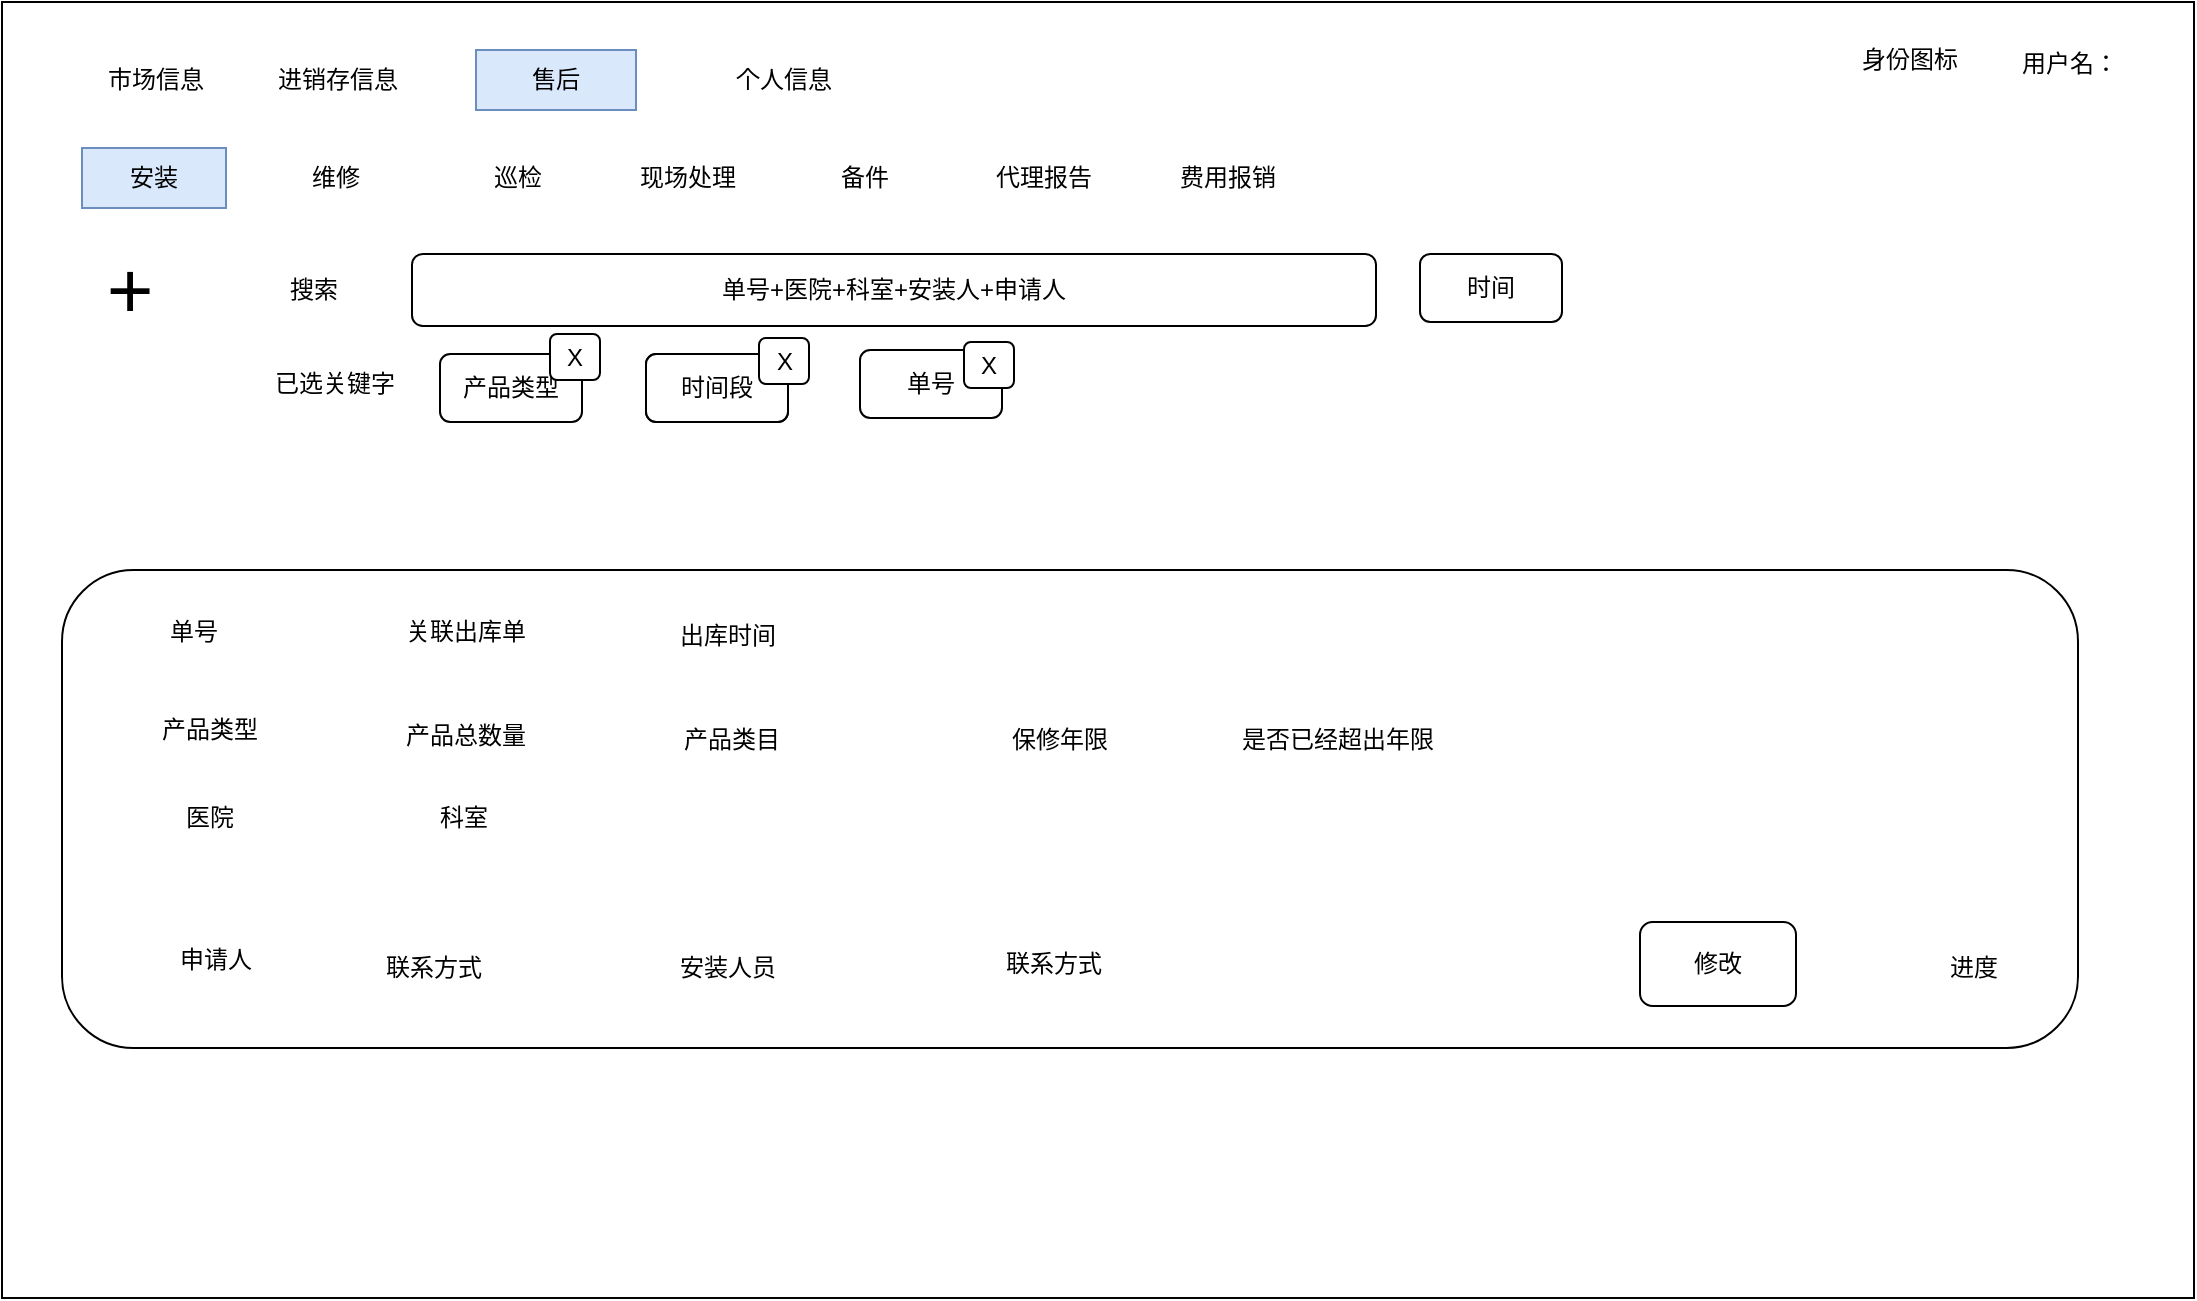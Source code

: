 <mxfile version="15.5.1" type="github" pages="7">
  <diagram id="56xd8bNkpKymqGvPLC_I" name="安装">
    <mxGraphModel dx="1422" dy="705" grid="0" gridSize="10" guides="1" tooltips="1" connect="1" arrows="1" fold="1" page="1" pageScale="1" pageWidth="1169" pageHeight="827" math="0" shadow="0">
      <root>
        <mxCell id="0" />
        <mxCell id="1" parent="0" />
        <mxCell id="ivzEPQWwT_f3EyrG0RgH-1" value="" style="rounded=0;whiteSpace=wrap;html=1;" vertex="1" parent="1">
          <mxGeometry x="46" y="108" width="1096" height="648" as="geometry" />
        </mxCell>
        <mxCell id="ivzEPQWwT_f3EyrG0RgH-2" value="市场信息" style="text;html=1;strokeColor=none;fillColor=none;align=center;verticalAlign=middle;whiteSpace=wrap;rounded=0;" vertex="1" parent="1">
          <mxGeometry x="83" y="132" width="80" height="30" as="geometry" />
        </mxCell>
        <mxCell id="ivzEPQWwT_f3EyrG0RgH-3" value="安装" style="text;html=1;align=center;verticalAlign=middle;whiteSpace=wrap;rounded=0;fillColor=#dae8fc;strokeColor=#6c8ebf;" vertex="1" parent="1">
          <mxGeometry x="86" y="181" width="72" height="30" as="geometry" />
        </mxCell>
        <mxCell id="ivzEPQWwT_f3EyrG0RgH-4" value="巡检" style="text;html=1;align=center;verticalAlign=middle;whiteSpace=wrap;rounded=0;" vertex="1" parent="1">
          <mxGeometry x="268" y="181" width="72" height="30" as="geometry" />
        </mxCell>
        <mxCell id="ivzEPQWwT_f3EyrG0RgH-5" value="现场处理" style="text;html=1;align=center;verticalAlign=middle;whiteSpace=wrap;rounded=0;" vertex="1" parent="1">
          <mxGeometry x="352.5" y="181" width="72" height="30" as="geometry" />
        </mxCell>
        <mxCell id="ivzEPQWwT_f3EyrG0RgH-6" value="&lt;font style=&quot;font-size: 40px&quot;&gt;+&lt;/font&gt;" style="text;html=1;strokeColor=none;fillColor=none;align=center;verticalAlign=middle;whiteSpace=wrap;rounded=0;" vertex="1" parent="1">
          <mxGeometry x="80" y="236" width="60" height="30" as="geometry" />
        </mxCell>
        <mxCell id="ivzEPQWwT_f3EyrG0RgH-7" value="搜索" style="text;html=1;strokeColor=none;fillColor=none;align=center;verticalAlign=middle;whiteSpace=wrap;rounded=0;fontSize=12;" vertex="1" parent="1">
          <mxGeometry x="172" y="237" width="60" height="30" as="geometry" />
        </mxCell>
        <mxCell id="ivzEPQWwT_f3EyrG0RgH-8" value="单号+医院+科室+安装人+申请人" style="rounded=1;whiteSpace=wrap;html=1;fontSize=12;" vertex="1" parent="1">
          <mxGeometry x="251" y="234" width="482" height="36" as="geometry" />
        </mxCell>
        <mxCell id="ivzEPQWwT_f3EyrG0RgH-9" value="用户名：" style="text;html=1;strokeColor=none;fillColor=none;align=center;verticalAlign=middle;whiteSpace=wrap;rounded=0;fontSize=12;" vertex="1" parent="1">
          <mxGeometry x="1050" y="124" width="60" height="30" as="geometry" />
        </mxCell>
        <mxCell id="ivzEPQWwT_f3EyrG0RgH-10" value="身份图标" style="text;html=1;strokeColor=none;fillColor=none;align=center;verticalAlign=middle;whiteSpace=wrap;rounded=0;fontSize=12;" vertex="1" parent="1">
          <mxGeometry x="970" y="122" width="60" height="30" as="geometry" />
        </mxCell>
        <mxCell id="ivzEPQWwT_f3EyrG0RgH-11" value="进销存信息" style="text;html=1;align=center;verticalAlign=middle;whiteSpace=wrap;rounded=0;" vertex="1" parent="1">
          <mxGeometry x="174" y="132" width="80" height="30" as="geometry" />
        </mxCell>
        <mxCell id="ivzEPQWwT_f3EyrG0RgH-12" value="备件" style="text;html=1;strokeColor=none;fillColor=none;align=center;verticalAlign=middle;whiteSpace=wrap;rounded=0;" vertex="1" parent="1">
          <mxGeometry x="444" y="181" width="67" height="30" as="geometry" />
        </mxCell>
        <mxCell id="ivzEPQWwT_f3EyrG0RgH-13" value="售后" style="text;html=1;strokeColor=#6c8ebf;fillColor=#dae8fc;align=center;verticalAlign=middle;whiteSpace=wrap;rounded=0;" vertex="1" parent="1">
          <mxGeometry x="283" y="132" width="80" height="30" as="geometry" />
        </mxCell>
        <mxCell id="ivzEPQWwT_f3EyrG0RgH-14" value="个人信息" style="text;html=1;strokeColor=none;fillColor=none;align=center;verticalAlign=middle;whiteSpace=wrap;rounded=0;" vertex="1" parent="1">
          <mxGeometry x="397" y="132" width="80" height="30" as="geometry" />
        </mxCell>
        <mxCell id="ivzEPQWwT_f3EyrG0RgH-15" value="维修" style="text;html=1;strokeColor=none;fillColor=none;align=center;verticalAlign=middle;whiteSpace=wrap;rounded=0;" vertex="1" parent="1">
          <mxGeometry x="176.5" y="181" width="72" height="30" as="geometry" />
        </mxCell>
        <mxCell id="ivzEPQWwT_f3EyrG0RgH-16" value="" style="rounded=1;whiteSpace=wrap;html=1;fontSize=12;" vertex="1" parent="1">
          <mxGeometry x="76" y="392" width="1008" height="239" as="geometry" />
        </mxCell>
        <mxCell id="ivzEPQWwT_f3EyrG0RgH-17" value="产品类型" style="text;html=1;strokeColor=none;fillColor=none;align=center;verticalAlign=middle;whiteSpace=wrap;rounded=0;fontSize=12;" vertex="1" parent="1">
          <mxGeometry x="120" y="457" width="60" height="30" as="geometry" />
        </mxCell>
        <mxCell id="ivzEPQWwT_f3EyrG0RgH-18" value="产品总数量" style="text;html=1;strokeColor=none;fillColor=none;align=center;verticalAlign=middle;whiteSpace=wrap;rounded=0;fontSize=12;" vertex="1" parent="1">
          <mxGeometry x="232" y="460" width="92" height="30" as="geometry" />
        </mxCell>
        <mxCell id="ivzEPQWwT_f3EyrG0RgH-19" value="时间" style="rounded=1;whiteSpace=wrap;html=1;" vertex="1" parent="1">
          <mxGeometry x="755" y="234" width="71" height="34" as="geometry" />
        </mxCell>
        <mxCell id="ivzEPQWwT_f3EyrG0RgH-20" value="产品类型" style="rounded=1;whiteSpace=wrap;html=1;" vertex="1" parent="1">
          <mxGeometry x="265" y="284" width="71" height="34" as="geometry" />
        </mxCell>
        <mxCell id="ivzEPQWwT_f3EyrG0RgH-21" value="已选关键字" style="text;html=1;strokeColor=none;fillColor=none;align=center;verticalAlign=middle;whiteSpace=wrap;rounded=0;" vertex="1" parent="1">
          <mxGeometry x="178" y="284" width="69" height="30" as="geometry" />
        </mxCell>
        <mxCell id="ivzEPQWwT_f3EyrG0RgH-22" value="X" style="rounded=1;whiteSpace=wrap;html=1;" vertex="1" parent="1">
          <mxGeometry x="320" y="274" width="25" height="23" as="geometry" />
        </mxCell>
        <mxCell id="ivzEPQWwT_f3EyrG0RgH-23" value="时间段" style="rounded=1;whiteSpace=wrap;html=1;" vertex="1" parent="1">
          <mxGeometry x="368" y="284" width="71" height="34" as="geometry" />
        </mxCell>
        <mxCell id="ivzEPQWwT_f3EyrG0RgH-24" value="时间段" style="rounded=1;whiteSpace=wrap;html=1;" vertex="1" parent="1">
          <mxGeometry x="368" y="284" width="71" height="34" as="geometry" />
        </mxCell>
        <mxCell id="ivzEPQWwT_f3EyrG0RgH-25" value="X" style="rounded=1;whiteSpace=wrap;html=1;" vertex="1" parent="1">
          <mxGeometry x="424.5" y="276" width="25" height="23" as="geometry" />
        </mxCell>
        <mxCell id="ivzEPQWwT_f3EyrG0RgH-28" value="单号" style="rounded=1;whiteSpace=wrap;html=1;" vertex="1" parent="1">
          <mxGeometry x="475" y="282" width="71" height="34" as="geometry" />
        </mxCell>
        <mxCell id="ivzEPQWwT_f3EyrG0RgH-29" value="X" style="rounded=1;whiteSpace=wrap;html=1;" vertex="1" parent="1">
          <mxGeometry x="527" y="278" width="25" height="23" as="geometry" />
        </mxCell>
        <mxCell id="ivzEPQWwT_f3EyrG0RgH-32" value="产品类目" style="text;html=1;strokeColor=none;fillColor=none;align=center;verticalAlign=middle;whiteSpace=wrap;rounded=0;fontSize=12;" vertex="1" parent="1">
          <mxGeometry x="365" y="462" width="92" height="30" as="geometry" />
        </mxCell>
        <mxCell id="ivzEPQWwT_f3EyrG0RgH-33" value="关联出库单" style="text;html=1;strokeColor=none;fillColor=none;align=center;verticalAlign=middle;whiteSpace=wrap;rounded=0;fontSize=12;" vertex="1" parent="1">
          <mxGeometry x="232" y="408" width="92" height="30" as="geometry" />
        </mxCell>
        <mxCell id="ivzEPQWwT_f3EyrG0RgH-34" value="单号" style="text;html=1;strokeColor=none;fillColor=none;align=center;verticalAlign=middle;whiteSpace=wrap;rounded=0;fontSize=12;" vertex="1" parent="1">
          <mxGeometry x="112" y="408" width="60" height="30" as="geometry" />
        </mxCell>
        <mxCell id="ivzEPQWwT_f3EyrG0RgH-35" value="医院" style="text;html=1;strokeColor=none;fillColor=none;align=center;verticalAlign=middle;whiteSpace=wrap;rounded=0;fontSize=12;" vertex="1" parent="1">
          <mxGeometry x="120" y="501" width="60" height="30" as="geometry" />
        </mxCell>
        <mxCell id="ivzEPQWwT_f3EyrG0RgH-36" value="科室" style="text;html=1;strokeColor=none;fillColor=none;align=center;verticalAlign=middle;whiteSpace=wrap;rounded=0;fontSize=12;" vertex="1" parent="1">
          <mxGeometry x="247" y="501" width="60" height="30" as="geometry" />
        </mxCell>
        <mxCell id="ivzEPQWwT_f3EyrG0RgH-37" value="保修年限" style="text;html=1;strokeColor=none;fillColor=none;align=center;verticalAlign=middle;whiteSpace=wrap;rounded=0;fontSize=12;" vertex="1" parent="1">
          <mxGeometry x="529" y="462" width="92" height="30" as="geometry" />
        </mxCell>
        <mxCell id="ivzEPQWwT_f3EyrG0RgH-38" value="是否已经超出年限" style="text;html=1;strokeColor=none;fillColor=none;align=center;verticalAlign=middle;whiteSpace=wrap;rounded=0;fontSize=12;" vertex="1" parent="1">
          <mxGeometry x="655" y="462" width="118" height="30" as="geometry" />
        </mxCell>
        <mxCell id="ivzEPQWwT_f3EyrG0RgH-39" value="申请人" style="text;html=1;strokeColor=none;fillColor=none;align=center;verticalAlign=middle;whiteSpace=wrap;rounded=0;fontSize=12;" vertex="1" parent="1">
          <mxGeometry x="123" y="572" width="60" height="30" as="geometry" />
        </mxCell>
        <mxCell id="ivzEPQWwT_f3EyrG0RgH-40" value="联系方式" style="text;html=1;strokeColor=none;fillColor=none;align=center;verticalAlign=middle;whiteSpace=wrap;rounded=0;fontSize=12;" vertex="1" parent="1">
          <mxGeometry x="232" y="576" width="60" height="30" as="geometry" />
        </mxCell>
        <mxCell id="ivzEPQWwT_f3EyrG0RgH-41" value="安装人员" style="text;html=1;strokeColor=none;fillColor=none;align=center;verticalAlign=middle;whiteSpace=wrap;rounded=0;fontSize=12;" vertex="1" parent="1">
          <mxGeometry x="379" y="576" width="60" height="30" as="geometry" />
        </mxCell>
        <mxCell id="ivzEPQWwT_f3EyrG0RgH-42" value="进度" style="text;html=1;strokeColor=none;fillColor=none;align=center;verticalAlign=middle;whiteSpace=wrap;rounded=0;fontSize=12;" vertex="1" parent="1">
          <mxGeometry x="1002" y="576" width="60" height="30" as="geometry" />
        </mxCell>
        <mxCell id="ivzEPQWwT_f3EyrG0RgH-43" value="联系方式" style="text;html=1;strokeColor=none;fillColor=none;align=center;verticalAlign=middle;whiteSpace=wrap;rounded=0;fontSize=12;" vertex="1" parent="1">
          <mxGeometry x="542" y="574" width="60" height="30" as="geometry" />
        </mxCell>
        <mxCell id="ivzEPQWwT_f3EyrG0RgH-45" value="修改" style="rounded=1;whiteSpace=wrap;html=1;" vertex="1" parent="1">
          <mxGeometry x="865" y="568" width="78" height="42" as="geometry" />
        </mxCell>
        <mxCell id="EAR0HI4l5kUEpkNPHP9W-1" value="出库时间" style="text;html=1;strokeColor=none;fillColor=none;align=center;verticalAlign=middle;whiteSpace=wrap;rounded=0;fontSize=12;" vertex="1" parent="1">
          <mxGeometry x="363" y="410" width="92" height="30" as="geometry" />
        </mxCell>
        <mxCell id="2PJQN2Vl7cf4uQQ6aS6B-1" value="代理报告" style="text;html=1;align=center;verticalAlign=middle;whiteSpace=wrap;rounded=0;" vertex="1" parent="1">
          <mxGeometry x="527" y="181" width="80" height="30" as="geometry" />
        </mxCell>
        <mxCell id="2PJQN2Vl7cf4uQQ6aS6B-2" value="费用报销" style="text;html=1;align=center;verticalAlign=middle;whiteSpace=wrap;rounded=0;" vertex="1" parent="1">
          <mxGeometry x="619" y="181" width="80" height="30" as="geometry" />
        </mxCell>
      </root>
    </mxGraphModel>
  </diagram>
  <diagram id="aprMpUX2FRIZaTAUwGXJ" name="维修">
    <mxGraphModel dx="1422" dy="705" grid="0" gridSize="10" guides="1" tooltips="1" connect="1" arrows="1" fold="1" page="1" pageScale="1" pageWidth="1169" pageHeight="827" math="0" shadow="0">
      <root>
        <mxCell id="mjg2LhyemiabT-AxxCfT-0" />
        <mxCell id="mjg2LhyemiabT-AxxCfT-1" parent="mjg2LhyemiabT-AxxCfT-0" />
        <mxCell id="omKH3XRxnZ7Ia4u80AX0-0" value="" style="rounded=0;whiteSpace=wrap;html=1;" vertex="1" parent="mjg2LhyemiabT-AxxCfT-1">
          <mxGeometry x="46" y="108" width="1109" height="648" as="geometry" />
        </mxCell>
        <mxCell id="omKH3XRxnZ7Ia4u80AX0-1" value="市场信息" style="text;html=1;strokeColor=none;fillColor=none;align=center;verticalAlign=middle;whiteSpace=wrap;rounded=0;" vertex="1" parent="mjg2LhyemiabT-AxxCfT-1">
          <mxGeometry x="83" y="132" width="80" height="30" as="geometry" />
        </mxCell>
        <mxCell id="omKH3XRxnZ7Ia4u80AX0-2" value="安装" style="text;html=1;align=center;verticalAlign=middle;whiteSpace=wrap;rounded=0;" vertex="1" parent="mjg2LhyemiabT-AxxCfT-1">
          <mxGeometry x="86" y="181" width="72" height="30" as="geometry" />
        </mxCell>
        <mxCell id="omKH3XRxnZ7Ia4u80AX0-3" value="巡检" style="text;html=1;align=center;verticalAlign=middle;whiteSpace=wrap;rounded=0;" vertex="1" parent="mjg2LhyemiabT-AxxCfT-1">
          <mxGeometry x="268" y="181" width="72" height="30" as="geometry" />
        </mxCell>
        <mxCell id="omKH3XRxnZ7Ia4u80AX0-4" value="现场处理" style="text;html=1;align=center;verticalAlign=middle;whiteSpace=wrap;rounded=0;" vertex="1" parent="mjg2LhyemiabT-AxxCfT-1">
          <mxGeometry x="352.5" y="181" width="72" height="30" as="geometry" />
        </mxCell>
        <mxCell id="omKH3XRxnZ7Ia4u80AX0-5" value="&lt;font style=&quot;font-size: 40px&quot;&gt;+&lt;/font&gt;" style="text;html=1;strokeColor=none;fillColor=none;align=center;verticalAlign=middle;whiteSpace=wrap;rounded=0;" vertex="1" parent="mjg2LhyemiabT-AxxCfT-1">
          <mxGeometry x="80" y="236" width="60" height="30" as="geometry" />
        </mxCell>
        <mxCell id="omKH3XRxnZ7Ia4u80AX0-6" value="搜索" style="text;html=1;strokeColor=none;fillColor=none;align=center;verticalAlign=middle;whiteSpace=wrap;rounded=0;fontSize=12;" vertex="1" parent="mjg2LhyemiabT-AxxCfT-1">
          <mxGeometry x="172" y="237" width="60" height="30" as="geometry" />
        </mxCell>
        <mxCell id="omKH3XRxnZ7Ia4u80AX0-7" value="单号+医院+科室+申请人+维修人" style="rounded=1;whiteSpace=wrap;html=1;fontSize=12;" vertex="1" parent="mjg2LhyemiabT-AxxCfT-1">
          <mxGeometry x="251" y="234" width="482" height="36" as="geometry" />
        </mxCell>
        <mxCell id="omKH3XRxnZ7Ia4u80AX0-8" value="用户名：" style="text;html=1;strokeColor=none;fillColor=none;align=center;verticalAlign=middle;whiteSpace=wrap;rounded=0;fontSize=12;" vertex="1" parent="mjg2LhyemiabT-AxxCfT-1">
          <mxGeometry x="1052" y="122" width="60" height="30" as="geometry" />
        </mxCell>
        <mxCell id="omKH3XRxnZ7Ia4u80AX0-9" value="身份图标" style="text;html=1;strokeColor=none;fillColor=none;align=center;verticalAlign=middle;whiteSpace=wrap;rounded=0;fontSize=12;" vertex="1" parent="mjg2LhyemiabT-AxxCfT-1">
          <mxGeometry x="948" y="122" width="60" height="30" as="geometry" />
        </mxCell>
        <mxCell id="omKH3XRxnZ7Ia4u80AX0-10" value="进销存信息" style="text;html=1;align=center;verticalAlign=middle;whiteSpace=wrap;rounded=0;" vertex="1" parent="mjg2LhyemiabT-AxxCfT-1">
          <mxGeometry x="174" y="132" width="80" height="30" as="geometry" />
        </mxCell>
        <mxCell id="omKH3XRxnZ7Ia4u80AX0-11" value="备件" style="text;html=1;strokeColor=none;fillColor=none;align=center;verticalAlign=middle;whiteSpace=wrap;rounded=0;" vertex="1" parent="mjg2LhyemiabT-AxxCfT-1">
          <mxGeometry x="444" y="181" width="67" height="30" as="geometry" />
        </mxCell>
        <mxCell id="omKH3XRxnZ7Ia4u80AX0-12" value="售后" style="text;html=1;strokeColor=#6c8ebf;fillColor=#dae8fc;align=center;verticalAlign=middle;whiteSpace=wrap;rounded=0;" vertex="1" parent="mjg2LhyemiabT-AxxCfT-1">
          <mxGeometry x="283" y="132" width="80" height="30" as="geometry" />
        </mxCell>
        <mxCell id="omKH3XRxnZ7Ia4u80AX0-13" value="个人信息" style="text;html=1;strokeColor=none;fillColor=none;align=center;verticalAlign=middle;whiteSpace=wrap;rounded=0;" vertex="1" parent="mjg2LhyemiabT-AxxCfT-1">
          <mxGeometry x="397" y="132" width="80" height="30" as="geometry" />
        </mxCell>
        <mxCell id="omKH3XRxnZ7Ia4u80AX0-14" value="维修" style="text;html=1;align=center;verticalAlign=middle;whiteSpace=wrap;rounded=0;fillColor=#dae8fc;strokeColor=#6c8ebf;" vertex="1" parent="mjg2LhyemiabT-AxxCfT-1">
          <mxGeometry x="176.5" y="181" width="72" height="30" as="geometry" />
        </mxCell>
        <mxCell id="omKH3XRxnZ7Ia4u80AX0-15" value="" style="rounded=1;whiteSpace=wrap;html=1;fontSize=12;" vertex="1" parent="mjg2LhyemiabT-AxxCfT-1">
          <mxGeometry x="76" y="392" width="1050" height="360" as="geometry" />
        </mxCell>
        <mxCell id="omKH3XRxnZ7Ia4u80AX0-16" value="产品类型" style="text;html=1;strokeColor=none;fillColor=none;align=center;verticalAlign=middle;whiteSpace=wrap;rounded=0;fontSize=12;" vertex="1" parent="mjg2LhyemiabT-AxxCfT-1">
          <mxGeometry x="120" y="457" width="60" height="30" as="geometry" />
        </mxCell>
        <mxCell id="omKH3XRxnZ7Ia4u80AX0-17" value="产品总数量" style="text;html=1;strokeColor=none;fillColor=none;align=center;verticalAlign=middle;whiteSpace=wrap;rounded=0;fontSize=12;" vertex="1" parent="mjg2LhyemiabT-AxxCfT-1">
          <mxGeometry x="232" y="460" width="92" height="30" as="geometry" />
        </mxCell>
        <mxCell id="omKH3XRxnZ7Ia4u80AX0-18" value="时间" style="rounded=1;whiteSpace=wrap;html=1;" vertex="1" parent="mjg2LhyemiabT-AxxCfT-1">
          <mxGeometry x="755" y="234" width="71" height="34" as="geometry" />
        </mxCell>
        <mxCell id="omKH3XRxnZ7Ia4u80AX0-19" value="产品类型" style="rounded=1;whiteSpace=wrap;html=1;" vertex="1" parent="mjg2LhyemiabT-AxxCfT-1">
          <mxGeometry x="265" y="284" width="71" height="34" as="geometry" />
        </mxCell>
        <mxCell id="omKH3XRxnZ7Ia4u80AX0-20" value="已选关键字" style="text;html=1;strokeColor=none;fillColor=none;align=center;verticalAlign=middle;whiteSpace=wrap;rounded=0;" vertex="1" parent="mjg2LhyemiabT-AxxCfT-1">
          <mxGeometry x="178" y="284" width="69" height="30" as="geometry" />
        </mxCell>
        <mxCell id="omKH3XRxnZ7Ia4u80AX0-21" value="X" style="rounded=1;whiteSpace=wrap;html=1;" vertex="1" parent="mjg2LhyemiabT-AxxCfT-1">
          <mxGeometry x="320" y="274" width="25" height="23" as="geometry" />
        </mxCell>
        <mxCell id="omKH3XRxnZ7Ia4u80AX0-22" value="时间段" style="rounded=1;whiteSpace=wrap;html=1;" vertex="1" parent="mjg2LhyemiabT-AxxCfT-1">
          <mxGeometry x="368" y="284" width="71" height="34" as="geometry" />
        </mxCell>
        <mxCell id="omKH3XRxnZ7Ia4u80AX0-23" value="时间段" style="rounded=1;whiteSpace=wrap;html=1;" vertex="1" parent="mjg2LhyemiabT-AxxCfT-1">
          <mxGeometry x="368" y="284" width="71" height="34" as="geometry" />
        </mxCell>
        <mxCell id="omKH3XRxnZ7Ia4u80AX0-24" value="X" style="rounded=1;whiteSpace=wrap;html=1;" vertex="1" parent="mjg2LhyemiabT-AxxCfT-1">
          <mxGeometry x="424.5" y="276" width="25" height="23" as="geometry" />
        </mxCell>
        <mxCell id="omKH3XRxnZ7Ia4u80AX0-25" value="单号" style="rounded=1;whiteSpace=wrap;html=1;" vertex="1" parent="mjg2LhyemiabT-AxxCfT-1">
          <mxGeometry x="475" y="282" width="71" height="34" as="geometry" />
        </mxCell>
        <mxCell id="omKH3XRxnZ7Ia4u80AX0-26" value="X" style="rounded=1;whiteSpace=wrap;html=1;" vertex="1" parent="mjg2LhyemiabT-AxxCfT-1">
          <mxGeometry x="527" y="278" width="25" height="23" as="geometry" />
        </mxCell>
        <mxCell id="omKH3XRxnZ7Ia4u80AX0-27" value="代理报告" style="text;html=1;align=center;verticalAlign=middle;whiteSpace=wrap;rounded=0;" vertex="1" parent="mjg2LhyemiabT-AxxCfT-1">
          <mxGeometry x="527" y="181" width="80" height="30" as="geometry" />
        </mxCell>
        <mxCell id="omKH3XRxnZ7Ia4u80AX0-29" value="产品类目" style="text;html=1;strokeColor=none;fillColor=none;align=center;verticalAlign=middle;whiteSpace=wrap;rounded=0;fontSize=12;" vertex="1" parent="mjg2LhyemiabT-AxxCfT-1">
          <mxGeometry x="365" y="462" width="92" height="30" as="geometry" />
        </mxCell>
        <mxCell id="omKH3XRxnZ7Ia4u80AX0-30" value="关联出库单" style="text;html=1;strokeColor=none;fillColor=none;align=center;verticalAlign=middle;whiteSpace=wrap;rounded=0;fontSize=12;" vertex="1" parent="mjg2LhyemiabT-AxxCfT-1">
          <mxGeometry x="232" y="408" width="92" height="30" as="geometry" />
        </mxCell>
        <mxCell id="omKH3XRxnZ7Ia4u80AX0-31" value="单号" style="text;html=1;strokeColor=none;fillColor=none;align=center;verticalAlign=middle;whiteSpace=wrap;rounded=0;fontSize=12;" vertex="1" parent="mjg2LhyemiabT-AxxCfT-1">
          <mxGeometry x="112" y="408" width="60" height="30" as="geometry" />
        </mxCell>
        <mxCell id="omKH3XRxnZ7Ia4u80AX0-32" value="医院" style="text;html=1;strokeColor=none;fillColor=none;align=center;verticalAlign=middle;whiteSpace=wrap;rounded=0;fontSize=12;" vertex="1" parent="mjg2LhyemiabT-AxxCfT-1">
          <mxGeometry x="120" y="501" width="60" height="30" as="geometry" />
        </mxCell>
        <mxCell id="omKH3XRxnZ7Ia4u80AX0-33" value="科室" style="text;html=1;strokeColor=none;fillColor=none;align=center;verticalAlign=middle;whiteSpace=wrap;rounded=0;fontSize=12;" vertex="1" parent="mjg2LhyemiabT-AxxCfT-1">
          <mxGeometry x="247" y="501" width="60" height="30" as="geometry" />
        </mxCell>
        <mxCell id="omKH3XRxnZ7Ia4u80AX0-34" value="保修年限" style="text;html=1;strokeColor=none;fillColor=none;align=center;verticalAlign=middle;whiteSpace=wrap;rounded=0;fontSize=12;" vertex="1" parent="mjg2LhyemiabT-AxxCfT-1">
          <mxGeometry x="529" y="462" width="92" height="30" as="geometry" />
        </mxCell>
        <mxCell id="omKH3XRxnZ7Ia4u80AX0-35" value="是否已经超出年限" style="text;html=1;strokeColor=none;fillColor=none;align=center;verticalAlign=middle;whiteSpace=wrap;rounded=0;fontSize=12;" vertex="1" parent="mjg2LhyemiabT-AxxCfT-1">
          <mxGeometry x="655" y="462" width="118" height="30" as="geometry" />
        </mxCell>
        <mxCell id="omKH3XRxnZ7Ia4u80AX0-36" value="申请人" style="text;html=1;strokeColor=none;fillColor=none;align=center;verticalAlign=middle;whiteSpace=wrap;rounded=0;fontSize=12;" vertex="1" parent="mjg2LhyemiabT-AxxCfT-1">
          <mxGeometry x="123" y="572" width="60" height="30" as="geometry" />
        </mxCell>
        <mxCell id="omKH3XRxnZ7Ia4u80AX0-37" value="联系方式" style="text;html=1;strokeColor=none;fillColor=none;align=center;verticalAlign=middle;whiteSpace=wrap;rounded=0;fontSize=12;" vertex="1" parent="mjg2LhyemiabT-AxxCfT-1">
          <mxGeometry x="232" y="576" width="60" height="30" as="geometry" />
        </mxCell>
        <mxCell id="omKH3XRxnZ7Ia4u80AX0-38" value="维修人员" style="text;html=1;strokeColor=none;fillColor=none;align=center;verticalAlign=middle;whiteSpace=wrap;rounded=0;fontSize=12;" vertex="1" parent="mjg2LhyemiabT-AxxCfT-1">
          <mxGeometry x="379" y="576" width="60" height="30" as="geometry" />
        </mxCell>
        <mxCell id="omKH3XRxnZ7Ia4u80AX0-39" value="进度" style="text;html=1;strokeColor=none;fillColor=none;align=center;verticalAlign=middle;whiteSpace=wrap;rounded=0;fontSize=12;" vertex="1" parent="mjg2LhyemiabT-AxxCfT-1">
          <mxGeometry x="940" y="586" width="60" height="30" as="geometry" />
        </mxCell>
        <mxCell id="omKH3XRxnZ7Ia4u80AX0-40" value="联系方式" style="text;html=1;strokeColor=none;fillColor=none;align=center;verticalAlign=middle;whiteSpace=wrap;rounded=0;fontSize=12;" vertex="1" parent="mjg2LhyemiabT-AxxCfT-1">
          <mxGeometry x="542" y="574" width="60" height="30" as="geometry" />
        </mxCell>
        <mxCell id="omKH3XRxnZ7Ia4u80AX0-41" value="编辑" style="rounded=1;whiteSpace=wrap;html=1;" vertex="1" parent="mjg2LhyemiabT-AxxCfT-1">
          <mxGeometry x="1018" y="580" width="78" height="42" as="geometry" />
        </mxCell>
        <mxCell id="YB_k8DOBEIGSdXsV3q17-0" value="出库时间" style="text;html=1;strokeColor=none;fillColor=none;align=center;verticalAlign=middle;whiteSpace=wrap;rounded=0;fontSize=12;" vertex="1" parent="mjg2LhyemiabT-AxxCfT-1">
          <mxGeometry x="363" y="410" width="92" height="30" as="geometry" />
        </mxCell>
        <mxCell id="EYSOUbifuS7bFOd4ZPpN-0" value="备件列表" style="text;html=1;strokeColor=none;fillColor=none;align=center;verticalAlign=middle;whiteSpace=wrap;rounded=0;fontSize=12;" vertex="1" parent="mjg2LhyemiabT-AxxCfT-1">
          <mxGeometry x="123" y="619" width="60" height="30" as="geometry" />
        </mxCell>
        <mxCell id="EYSOUbifuS7bFOd4ZPpN-1" value="备件型号" style="text;html=1;strokeColor=none;fillColor=none;align=center;verticalAlign=middle;whiteSpace=wrap;rounded=0;fontSize=12;" vertex="1" parent="mjg2LhyemiabT-AxxCfT-1">
          <mxGeometry x="120" y="660" width="60" height="30" as="geometry" />
        </mxCell>
        <mxCell id="EYSOUbifuS7bFOd4ZPpN-2" value="数量" style="text;html=1;strokeColor=none;fillColor=none;align=center;verticalAlign=middle;whiteSpace=wrap;rounded=0;fontSize=12;" vertex="1" parent="mjg2LhyemiabT-AxxCfT-1">
          <mxGeometry x="232" y="660" width="60" height="30" as="geometry" />
        </mxCell>
        <mxCell id="EYSOUbifuS7bFOd4ZPpN-3" value="单价" style="text;html=1;strokeColor=none;fillColor=none;align=center;verticalAlign=middle;whiteSpace=wrap;rounded=0;fontSize=12;" vertex="1" parent="mjg2LhyemiabT-AxxCfT-1">
          <mxGeometry x="358.5" y="660" width="60" height="30" as="geometry" />
        </mxCell>
        <mxCell id="EYSOUbifuS7bFOd4ZPpN-4" value="总价" style="text;html=1;strokeColor=none;fillColor=none;align=center;verticalAlign=middle;whiteSpace=wrap;rounded=0;fontSize=12;" vertex="1" parent="mjg2LhyemiabT-AxxCfT-1">
          <mxGeometry x="504" y="660" width="60" height="30" as="geometry" />
        </mxCell>
        <mxCell id="EYSOUbifuS7bFOd4ZPpN-5" value="维修人工费用" style="text;html=1;strokeColor=none;fillColor=none;align=center;verticalAlign=middle;whiteSpace=wrap;rounded=0;fontSize=12;" vertex="1" parent="mjg2LhyemiabT-AxxCfT-1">
          <mxGeometry x="108.5" y="693" width="83" height="30" as="geometry" />
        </mxCell>
        <mxCell id="EYSOUbifuS7bFOd4ZPpN-6" value="总费用" style="text;html=1;strokeColor=none;fillColor=none;align=center;verticalAlign=middle;whiteSpace=wrap;rounded=0;fontSize=12;" vertex="1" parent="mjg2LhyemiabT-AxxCfT-1">
          <mxGeometry x="492.5" y="690" width="83" height="30" as="geometry" />
        </mxCell>
        <mxCell id="cng2OK0sG57rHlOKxF79-1" value="费用报销" style="text;html=1;align=center;verticalAlign=middle;whiteSpace=wrap;rounded=0;" vertex="1" parent="mjg2LhyemiabT-AxxCfT-1">
          <mxGeometry x="623" y="181" width="80" height="30" as="geometry" />
        </mxCell>
      </root>
    </mxGraphModel>
  </diagram>
  <diagram id="kfAEnJSTHYvvNm4Acfuz" name="巡检">
    <mxGraphModel dx="1422" dy="705" grid="0" gridSize="10" guides="1" tooltips="1" connect="1" arrows="1" fold="1" page="1" pageScale="1" pageWidth="1169" pageHeight="827" math="0" shadow="0">
      <root>
        <mxCell id="I9_-kVhIroVehygpbF1p-0" />
        <mxCell id="I9_-kVhIroVehygpbF1p-1" parent="I9_-kVhIroVehygpbF1p-0" />
        <mxCell id="xjZyEP3nxPOm4dm5qiIA-0" value="" style="rounded=0;whiteSpace=wrap;html=1;" vertex="1" parent="I9_-kVhIroVehygpbF1p-1">
          <mxGeometry x="46" y="108" width="1090" height="648" as="geometry" />
        </mxCell>
        <mxCell id="xjZyEP3nxPOm4dm5qiIA-1" value="市场信息" style="text;html=1;strokeColor=none;fillColor=none;align=center;verticalAlign=middle;whiteSpace=wrap;rounded=0;" vertex="1" parent="I9_-kVhIroVehygpbF1p-1">
          <mxGeometry x="83" y="132" width="80" height="30" as="geometry" />
        </mxCell>
        <mxCell id="xjZyEP3nxPOm4dm5qiIA-2" value="安装" style="text;html=1;align=center;verticalAlign=middle;whiteSpace=wrap;rounded=0;" vertex="1" parent="I9_-kVhIroVehygpbF1p-1">
          <mxGeometry x="86" y="181" width="72" height="30" as="geometry" />
        </mxCell>
        <mxCell id="xjZyEP3nxPOm4dm5qiIA-3" value="巡检" style="text;html=1;align=center;verticalAlign=middle;whiteSpace=wrap;rounded=0;fillColor=#dae8fc;strokeColor=#6c8ebf;" vertex="1" parent="I9_-kVhIroVehygpbF1p-1">
          <mxGeometry x="268" y="181" width="72" height="30" as="geometry" />
        </mxCell>
        <mxCell id="xjZyEP3nxPOm4dm5qiIA-4" value="现场处理" style="text;html=1;align=center;verticalAlign=middle;whiteSpace=wrap;rounded=0;" vertex="1" parent="I9_-kVhIroVehygpbF1p-1">
          <mxGeometry x="352.5" y="181" width="72" height="30" as="geometry" />
        </mxCell>
        <mxCell id="xjZyEP3nxPOm4dm5qiIA-5" value="&lt;font style=&quot;font-size: 40px&quot;&gt;+&lt;/font&gt;" style="text;html=1;strokeColor=none;fillColor=none;align=center;verticalAlign=middle;whiteSpace=wrap;rounded=0;" vertex="1" parent="I9_-kVhIroVehygpbF1p-1">
          <mxGeometry x="80" y="236" width="60" height="30" as="geometry" />
        </mxCell>
        <mxCell id="xjZyEP3nxPOm4dm5qiIA-6" value="搜索" style="text;html=1;strokeColor=none;fillColor=none;align=center;verticalAlign=middle;whiteSpace=wrap;rounded=0;fontSize=12;" vertex="1" parent="I9_-kVhIroVehygpbF1p-1">
          <mxGeometry x="172" y="237" width="60" height="30" as="geometry" />
        </mxCell>
        <mxCell id="xjZyEP3nxPOm4dm5qiIA-7" value="单号+医院+申请人+巡检人" style="rounded=1;whiteSpace=wrap;html=1;fontSize=12;" vertex="1" parent="I9_-kVhIroVehygpbF1p-1">
          <mxGeometry x="251" y="234" width="482" height="36" as="geometry" />
        </mxCell>
        <mxCell id="xjZyEP3nxPOm4dm5qiIA-8" value="用户名：" style="text;html=1;strokeColor=none;fillColor=none;align=center;verticalAlign=middle;whiteSpace=wrap;rounded=0;fontSize=12;" vertex="1" parent="I9_-kVhIroVehygpbF1p-1">
          <mxGeometry x="1001" y="128" width="60" height="30" as="geometry" />
        </mxCell>
        <mxCell id="xjZyEP3nxPOm4dm5qiIA-9" value="身份图标" style="text;html=1;strokeColor=none;fillColor=none;align=center;verticalAlign=middle;whiteSpace=wrap;rounded=0;fontSize=12;" vertex="1" parent="I9_-kVhIroVehygpbF1p-1">
          <mxGeometry x="931" y="128" width="60" height="30" as="geometry" />
        </mxCell>
        <mxCell id="xjZyEP3nxPOm4dm5qiIA-10" value="进销存信息" style="text;html=1;align=center;verticalAlign=middle;whiteSpace=wrap;rounded=0;" vertex="1" parent="I9_-kVhIroVehygpbF1p-1">
          <mxGeometry x="174" y="132" width="80" height="30" as="geometry" />
        </mxCell>
        <mxCell id="xjZyEP3nxPOm4dm5qiIA-11" value="备件" style="text;html=1;strokeColor=none;fillColor=none;align=center;verticalAlign=middle;whiteSpace=wrap;rounded=0;" vertex="1" parent="I9_-kVhIroVehygpbF1p-1">
          <mxGeometry x="444" y="181" width="67" height="30" as="geometry" />
        </mxCell>
        <mxCell id="xjZyEP3nxPOm4dm5qiIA-12" value="售后" style="text;html=1;strokeColor=#6c8ebf;fillColor=#dae8fc;align=center;verticalAlign=middle;whiteSpace=wrap;rounded=0;" vertex="1" parent="I9_-kVhIroVehygpbF1p-1">
          <mxGeometry x="283" y="132" width="80" height="30" as="geometry" />
        </mxCell>
        <mxCell id="xjZyEP3nxPOm4dm5qiIA-13" value="个人信息" style="text;html=1;strokeColor=none;fillColor=none;align=center;verticalAlign=middle;whiteSpace=wrap;rounded=0;" vertex="1" parent="I9_-kVhIroVehygpbF1p-1">
          <mxGeometry x="397" y="132" width="80" height="30" as="geometry" />
        </mxCell>
        <mxCell id="xjZyEP3nxPOm4dm5qiIA-14" value="维修" style="text;html=1;align=center;verticalAlign=middle;whiteSpace=wrap;rounded=0;" vertex="1" parent="I9_-kVhIroVehygpbF1p-1">
          <mxGeometry x="176.5" y="181" width="72" height="30" as="geometry" />
        </mxCell>
        <mxCell id="xjZyEP3nxPOm4dm5qiIA-15" value="" style="rounded=1;whiteSpace=wrap;html=1;fontSize=12;" vertex="1" parent="I9_-kVhIroVehygpbF1p-1">
          <mxGeometry x="76" y="392" width="990" height="299" as="geometry" />
        </mxCell>
        <mxCell id="xjZyEP3nxPOm4dm5qiIA-16" value="产品类型" style="text;html=1;strokeColor=none;fillColor=none;align=center;verticalAlign=middle;whiteSpace=wrap;rounded=0;fontSize=12;" vertex="1" parent="I9_-kVhIroVehygpbF1p-1">
          <mxGeometry x="120" y="457" width="60" height="30" as="geometry" />
        </mxCell>
        <mxCell id="xjZyEP3nxPOm4dm5qiIA-17" value="产品总数量" style="text;html=1;strokeColor=none;fillColor=none;align=center;verticalAlign=middle;whiteSpace=wrap;rounded=0;fontSize=12;" vertex="1" parent="I9_-kVhIroVehygpbF1p-1">
          <mxGeometry x="232" y="460" width="92" height="30" as="geometry" />
        </mxCell>
        <mxCell id="xjZyEP3nxPOm4dm5qiIA-18" value="时间" style="rounded=1;whiteSpace=wrap;html=1;" vertex="1" parent="I9_-kVhIroVehygpbF1p-1">
          <mxGeometry x="755" y="234" width="71" height="34" as="geometry" />
        </mxCell>
        <mxCell id="xjZyEP3nxPOm4dm5qiIA-19" value="产品类型" style="rounded=1;whiteSpace=wrap;html=1;" vertex="1" parent="I9_-kVhIroVehygpbF1p-1">
          <mxGeometry x="265" y="284" width="71" height="34" as="geometry" />
        </mxCell>
        <mxCell id="xjZyEP3nxPOm4dm5qiIA-20" value="已选关键字" style="text;html=1;strokeColor=none;fillColor=none;align=center;verticalAlign=middle;whiteSpace=wrap;rounded=0;" vertex="1" parent="I9_-kVhIroVehygpbF1p-1">
          <mxGeometry x="178" y="284" width="69" height="30" as="geometry" />
        </mxCell>
        <mxCell id="xjZyEP3nxPOm4dm5qiIA-21" value="X" style="rounded=1;whiteSpace=wrap;html=1;" vertex="1" parent="I9_-kVhIroVehygpbF1p-1">
          <mxGeometry x="320" y="274" width="25" height="23" as="geometry" />
        </mxCell>
        <mxCell id="xjZyEP3nxPOm4dm5qiIA-22" value="时间段" style="rounded=1;whiteSpace=wrap;html=1;" vertex="1" parent="I9_-kVhIroVehygpbF1p-1">
          <mxGeometry x="368" y="284" width="71" height="34" as="geometry" />
        </mxCell>
        <mxCell id="xjZyEP3nxPOm4dm5qiIA-23" value="时间段" style="rounded=1;whiteSpace=wrap;html=1;" vertex="1" parent="I9_-kVhIroVehygpbF1p-1">
          <mxGeometry x="368" y="284" width="71" height="34" as="geometry" />
        </mxCell>
        <mxCell id="xjZyEP3nxPOm4dm5qiIA-24" value="X" style="rounded=1;whiteSpace=wrap;html=1;" vertex="1" parent="I9_-kVhIroVehygpbF1p-1">
          <mxGeometry x="424.5" y="276" width="25" height="23" as="geometry" />
        </mxCell>
        <mxCell id="xjZyEP3nxPOm4dm5qiIA-25" value="单号" style="rounded=1;whiteSpace=wrap;html=1;" vertex="1" parent="I9_-kVhIroVehygpbF1p-1">
          <mxGeometry x="475" y="282" width="71" height="34" as="geometry" />
        </mxCell>
        <mxCell id="xjZyEP3nxPOm4dm5qiIA-26" value="X" style="rounded=1;whiteSpace=wrap;html=1;" vertex="1" parent="I9_-kVhIroVehygpbF1p-1">
          <mxGeometry x="527" y="278" width="25" height="23" as="geometry" />
        </mxCell>
        <mxCell id="xjZyEP3nxPOm4dm5qiIA-27" value="代理报告" style="text;html=1;align=center;verticalAlign=middle;whiteSpace=wrap;rounded=0;" vertex="1" parent="I9_-kVhIroVehygpbF1p-1">
          <mxGeometry x="527" y="181" width="80" height="30" as="geometry" />
        </mxCell>
        <mxCell id="xjZyEP3nxPOm4dm5qiIA-29" value="产品类目" style="text;html=1;strokeColor=none;fillColor=none;align=center;verticalAlign=middle;whiteSpace=wrap;rounded=0;fontSize=12;" vertex="1" parent="I9_-kVhIroVehygpbF1p-1">
          <mxGeometry x="365" y="462" width="92" height="30" as="geometry" />
        </mxCell>
        <mxCell id="xjZyEP3nxPOm4dm5qiIA-30" value="关联出库单" style="text;html=1;strokeColor=none;fillColor=none;align=center;verticalAlign=middle;whiteSpace=wrap;rounded=0;fontSize=12;" vertex="1" parent="I9_-kVhIroVehygpbF1p-1">
          <mxGeometry x="232" y="408" width="92" height="30" as="geometry" />
        </mxCell>
        <mxCell id="xjZyEP3nxPOm4dm5qiIA-31" value="单号" style="text;html=1;strokeColor=none;fillColor=none;align=center;verticalAlign=middle;whiteSpace=wrap;rounded=0;fontSize=12;" vertex="1" parent="I9_-kVhIroVehygpbF1p-1">
          <mxGeometry x="112" y="408" width="60" height="30" as="geometry" />
        </mxCell>
        <mxCell id="xjZyEP3nxPOm4dm5qiIA-32" value="医院" style="text;html=1;strokeColor=none;fillColor=none;align=center;verticalAlign=middle;whiteSpace=wrap;rounded=0;fontSize=12;" vertex="1" parent="I9_-kVhIroVehygpbF1p-1">
          <mxGeometry x="120" y="501" width="60" height="30" as="geometry" />
        </mxCell>
        <mxCell id="xjZyEP3nxPOm4dm5qiIA-33" value="科室" style="text;html=1;strokeColor=none;fillColor=none;align=center;verticalAlign=middle;whiteSpace=wrap;rounded=0;fontSize=12;" vertex="1" parent="I9_-kVhIroVehygpbF1p-1">
          <mxGeometry x="247" y="501" width="60" height="30" as="geometry" />
        </mxCell>
        <mxCell id="xjZyEP3nxPOm4dm5qiIA-34" value="保修年限" style="text;html=1;strokeColor=none;fillColor=none;align=center;verticalAlign=middle;whiteSpace=wrap;rounded=0;fontSize=12;" vertex="1" parent="I9_-kVhIroVehygpbF1p-1">
          <mxGeometry x="529" y="462" width="92" height="30" as="geometry" />
        </mxCell>
        <mxCell id="xjZyEP3nxPOm4dm5qiIA-35" value="是否已经超出年限" style="text;html=1;strokeColor=none;fillColor=none;align=center;verticalAlign=middle;whiteSpace=wrap;rounded=0;fontSize=12;" vertex="1" parent="I9_-kVhIroVehygpbF1p-1">
          <mxGeometry x="655" y="462" width="118" height="30" as="geometry" />
        </mxCell>
        <mxCell id="xjZyEP3nxPOm4dm5qiIA-36" value="申请人" style="text;html=1;strokeColor=none;fillColor=none;align=center;verticalAlign=middle;whiteSpace=wrap;rounded=0;fontSize=12;" vertex="1" parent="I9_-kVhIroVehygpbF1p-1">
          <mxGeometry x="123" y="572" width="60" height="30" as="geometry" />
        </mxCell>
        <mxCell id="xjZyEP3nxPOm4dm5qiIA-37" value="联系方式" style="text;html=1;strokeColor=none;fillColor=none;align=center;verticalAlign=middle;whiteSpace=wrap;rounded=0;fontSize=12;" vertex="1" parent="I9_-kVhIroVehygpbF1p-1">
          <mxGeometry x="232" y="576" width="60" height="30" as="geometry" />
        </mxCell>
        <mxCell id="xjZyEP3nxPOm4dm5qiIA-38" value="巡检人" style="text;html=1;strokeColor=none;fillColor=none;align=center;verticalAlign=middle;whiteSpace=wrap;rounded=0;fontSize=12;" vertex="1" parent="I9_-kVhIroVehygpbF1p-1">
          <mxGeometry x="379" y="576" width="60" height="30" as="geometry" />
        </mxCell>
        <mxCell id="xjZyEP3nxPOm4dm5qiIA-39" value="巡检情况" style="text;html=1;strokeColor=none;fillColor=none;align=center;verticalAlign=middle;whiteSpace=wrap;rounded=0;fontSize=12;" vertex="1" parent="I9_-kVhIroVehygpbF1p-1">
          <mxGeometry x="120" y="618" width="60" height="30" as="geometry" />
        </mxCell>
        <mxCell id="xjZyEP3nxPOm4dm5qiIA-40" value="联系方式" style="text;html=1;strokeColor=none;fillColor=none;align=center;verticalAlign=middle;whiteSpace=wrap;rounded=0;fontSize=12;" vertex="1" parent="I9_-kVhIroVehygpbF1p-1">
          <mxGeometry x="542" y="574" width="60" height="30" as="geometry" />
        </mxCell>
        <mxCell id="xjZyEP3nxPOm4dm5qiIA-41" value="编辑" style="rounded=1;whiteSpace=wrap;html=1;" vertex="1" parent="I9_-kVhIroVehygpbF1p-1">
          <mxGeometry x="960" y="572" width="78" height="42" as="geometry" />
        </mxCell>
        <mxCell id="xjZyEP3nxPOm4dm5qiIA-42" value="出库时间" style="text;html=1;strokeColor=none;fillColor=none;align=center;verticalAlign=middle;whiteSpace=wrap;rounded=0;fontSize=12;" vertex="1" parent="I9_-kVhIroVehygpbF1p-1">
          <mxGeometry x="363" y="410" width="92" height="30" as="geometry" />
        </mxCell>
        <mxCell id="HQkOCjVGW9hcz9Vd_zSf-0" value="费用报销" style="text;html=1;align=center;verticalAlign=middle;whiteSpace=wrap;rounded=0;" vertex="1" parent="I9_-kVhIroVehygpbF1p-1">
          <mxGeometry x="623" y="181" width="80" height="30" as="geometry" />
        </mxCell>
      </root>
    </mxGraphModel>
  </diagram>
  <diagram id="leezpVEwkVlDMhbZwbIu" name="现场处理">
    <mxGraphModel dx="1422" dy="705" grid="0" gridSize="10" guides="1" tooltips="1" connect="1" arrows="1" fold="1" page="1" pageScale="1" pageWidth="1169" pageHeight="827" math="0" shadow="0">
      <root>
        <mxCell id="fHi96mHo_8o935Nqoyb6-0" />
        <mxCell id="fHi96mHo_8o935Nqoyb6-1" parent="fHi96mHo_8o935Nqoyb6-0" />
        <mxCell id="pCMU3Vh8x-fqhmSBGjhh-0" value="" style="rounded=0;whiteSpace=wrap;html=1;" vertex="1" parent="fHi96mHo_8o935Nqoyb6-1">
          <mxGeometry x="46" y="108" width="1108" height="648" as="geometry" />
        </mxCell>
        <mxCell id="pCMU3Vh8x-fqhmSBGjhh-1" value="市场信息" style="text;html=1;strokeColor=none;fillColor=none;align=center;verticalAlign=middle;whiteSpace=wrap;rounded=0;" vertex="1" parent="fHi96mHo_8o935Nqoyb6-1">
          <mxGeometry x="83" y="132" width="80" height="30" as="geometry" />
        </mxCell>
        <mxCell id="pCMU3Vh8x-fqhmSBGjhh-2" value="安装" style="text;html=1;align=center;verticalAlign=middle;whiteSpace=wrap;rounded=0;" vertex="1" parent="fHi96mHo_8o935Nqoyb6-1">
          <mxGeometry x="86" y="181" width="72" height="30" as="geometry" />
        </mxCell>
        <mxCell id="pCMU3Vh8x-fqhmSBGjhh-3" value="巡检" style="text;html=1;align=center;verticalAlign=middle;whiteSpace=wrap;rounded=0;" vertex="1" parent="fHi96mHo_8o935Nqoyb6-1">
          <mxGeometry x="268" y="181" width="72" height="30" as="geometry" />
        </mxCell>
        <mxCell id="pCMU3Vh8x-fqhmSBGjhh-4" value="现场处理" style="text;html=1;align=center;verticalAlign=middle;whiteSpace=wrap;rounded=0;fillColor=#dae8fc;strokeColor=#6c8ebf;" vertex="1" parent="fHi96mHo_8o935Nqoyb6-1">
          <mxGeometry x="352.5" y="181" width="72" height="30" as="geometry" />
        </mxCell>
        <mxCell id="pCMU3Vh8x-fqhmSBGjhh-5" value="&lt;font style=&quot;font-size: 40px&quot;&gt;+&lt;/font&gt;" style="text;html=1;strokeColor=none;fillColor=none;align=center;verticalAlign=middle;whiteSpace=wrap;rounded=0;" vertex="1" parent="fHi96mHo_8o935Nqoyb6-1">
          <mxGeometry x="80" y="236" width="60" height="30" as="geometry" />
        </mxCell>
        <mxCell id="pCMU3Vh8x-fqhmSBGjhh-6" value="搜索" style="text;html=1;strokeColor=none;fillColor=none;align=center;verticalAlign=middle;whiteSpace=wrap;rounded=0;fontSize=12;" vertex="1" parent="fHi96mHo_8o935Nqoyb6-1">
          <mxGeometry x="172" y="237" width="60" height="30" as="geometry" />
        </mxCell>
        <mxCell id="pCMU3Vh8x-fqhmSBGjhh-7" value="单号+医院+科室+申请人+现场人员" style="rounded=1;whiteSpace=wrap;html=1;fontSize=12;" vertex="1" parent="fHi96mHo_8o935Nqoyb6-1">
          <mxGeometry x="251" y="234" width="482" height="36" as="geometry" />
        </mxCell>
        <mxCell id="pCMU3Vh8x-fqhmSBGjhh-8" value="用户名：" style="text;html=1;strokeColor=none;fillColor=none;align=center;verticalAlign=middle;whiteSpace=wrap;rounded=0;fontSize=12;" vertex="1" parent="fHi96mHo_8o935Nqoyb6-1">
          <mxGeometry x="1091" y="122" width="60" height="30" as="geometry" />
        </mxCell>
        <mxCell id="pCMU3Vh8x-fqhmSBGjhh-9" value="身份图标" style="text;html=1;strokeColor=none;fillColor=none;align=center;verticalAlign=middle;whiteSpace=wrap;rounded=0;fontSize=12;" vertex="1" parent="fHi96mHo_8o935Nqoyb6-1">
          <mxGeometry x="992" y="122" width="60" height="30" as="geometry" />
        </mxCell>
        <mxCell id="pCMU3Vh8x-fqhmSBGjhh-10" value="进销存信息" style="text;html=1;align=center;verticalAlign=middle;whiteSpace=wrap;rounded=0;" vertex="1" parent="fHi96mHo_8o935Nqoyb6-1">
          <mxGeometry x="174" y="132" width="80" height="30" as="geometry" />
        </mxCell>
        <mxCell id="pCMU3Vh8x-fqhmSBGjhh-11" value="备件" style="text;html=1;strokeColor=none;fillColor=none;align=center;verticalAlign=middle;whiteSpace=wrap;rounded=0;" vertex="1" parent="fHi96mHo_8o935Nqoyb6-1">
          <mxGeometry x="444" y="181" width="67" height="30" as="geometry" />
        </mxCell>
        <mxCell id="pCMU3Vh8x-fqhmSBGjhh-12" value="售后" style="text;html=1;strokeColor=#6c8ebf;fillColor=#dae8fc;align=center;verticalAlign=middle;whiteSpace=wrap;rounded=0;" vertex="1" parent="fHi96mHo_8o935Nqoyb6-1">
          <mxGeometry x="283" y="132" width="80" height="30" as="geometry" />
        </mxCell>
        <mxCell id="pCMU3Vh8x-fqhmSBGjhh-13" value="个人信息" style="text;html=1;strokeColor=none;fillColor=none;align=center;verticalAlign=middle;whiteSpace=wrap;rounded=0;" vertex="1" parent="fHi96mHo_8o935Nqoyb6-1">
          <mxGeometry x="397" y="132" width="80" height="30" as="geometry" />
        </mxCell>
        <mxCell id="pCMU3Vh8x-fqhmSBGjhh-14" value="维修" style="text;html=1;align=center;verticalAlign=middle;whiteSpace=wrap;rounded=0;" vertex="1" parent="fHi96mHo_8o935Nqoyb6-1">
          <mxGeometry x="176.5" y="181" width="72" height="30" as="geometry" />
        </mxCell>
        <mxCell id="pCMU3Vh8x-fqhmSBGjhh-15" value="" style="rounded=1;whiteSpace=wrap;html=1;fontSize=12;" vertex="1" parent="fHi96mHo_8o935Nqoyb6-1">
          <mxGeometry x="76" y="392" width="1053" height="299" as="geometry" />
        </mxCell>
        <mxCell id="pCMU3Vh8x-fqhmSBGjhh-16" value="产品类型" style="text;html=1;strokeColor=none;fillColor=none;align=center;verticalAlign=middle;whiteSpace=wrap;rounded=0;fontSize=12;" vertex="1" parent="fHi96mHo_8o935Nqoyb6-1">
          <mxGeometry x="120" y="457" width="60" height="30" as="geometry" />
        </mxCell>
        <mxCell id="pCMU3Vh8x-fqhmSBGjhh-17" value="产品总数量" style="text;html=1;strokeColor=none;fillColor=none;align=center;verticalAlign=middle;whiteSpace=wrap;rounded=0;fontSize=12;" vertex="1" parent="fHi96mHo_8o935Nqoyb6-1">
          <mxGeometry x="232" y="460" width="92" height="30" as="geometry" />
        </mxCell>
        <mxCell id="pCMU3Vh8x-fqhmSBGjhh-18" value="时间" style="rounded=1;whiteSpace=wrap;html=1;" vertex="1" parent="fHi96mHo_8o935Nqoyb6-1">
          <mxGeometry x="755" y="234" width="71" height="34" as="geometry" />
        </mxCell>
        <mxCell id="pCMU3Vh8x-fqhmSBGjhh-19" value="产品类型" style="rounded=1;whiteSpace=wrap;html=1;" vertex="1" parent="fHi96mHo_8o935Nqoyb6-1">
          <mxGeometry x="265" y="284" width="71" height="34" as="geometry" />
        </mxCell>
        <mxCell id="pCMU3Vh8x-fqhmSBGjhh-20" value="已选关键字" style="text;html=1;strokeColor=none;fillColor=none;align=center;verticalAlign=middle;whiteSpace=wrap;rounded=0;" vertex="1" parent="fHi96mHo_8o935Nqoyb6-1">
          <mxGeometry x="178" y="284" width="69" height="30" as="geometry" />
        </mxCell>
        <mxCell id="pCMU3Vh8x-fqhmSBGjhh-21" value="X" style="rounded=1;whiteSpace=wrap;html=1;" vertex="1" parent="fHi96mHo_8o935Nqoyb6-1">
          <mxGeometry x="320" y="274" width="25" height="23" as="geometry" />
        </mxCell>
        <mxCell id="pCMU3Vh8x-fqhmSBGjhh-22" value="时间段" style="rounded=1;whiteSpace=wrap;html=1;" vertex="1" parent="fHi96mHo_8o935Nqoyb6-1">
          <mxGeometry x="368" y="284" width="71" height="34" as="geometry" />
        </mxCell>
        <mxCell id="pCMU3Vh8x-fqhmSBGjhh-23" value="时间段" style="rounded=1;whiteSpace=wrap;html=1;" vertex="1" parent="fHi96mHo_8o935Nqoyb6-1">
          <mxGeometry x="368" y="284" width="71" height="34" as="geometry" />
        </mxCell>
        <mxCell id="pCMU3Vh8x-fqhmSBGjhh-24" value="X" style="rounded=1;whiteSpace=wrap;html=1;" vertex="1" parent="fHi96mHo_8o935Nqoyb6-1">
          <mxGeometry x="424.5" y="276" width="25" height="23" as="geometry" />
        </mxCell>
        <mxCell id="pCMU3Vh8x-fqhmSBGjhh-25" value="单号" style="rounded=1;whiteSpace=wrap;html=1;" vertex="1" parent="fHi96mHo_8o935Nqoyb6-1">
          <mxGeometry x="475" y="282" width="71" height="34" as="geometry" />
        </mxCell>
        <mxCell id="pCMU3Vh8x-fqhmSBGjhh-26" value="X" style="rounded=1;whiteSpace=wrap;html=1;" vertex="1" parent="fHi96mHo_8o935Nqoyb6-1">
          <mxGeometry x="527" y="278" width="25" height="23" as="geometry" />
        </mxCell>
        <mxCell id="pCMU3Vh8x-fqhmSBGjhh-27" value="代理报告" style="text;html=1;align=center;verticalAlign=middle;whiteSpace=wrap;rounded=0;" vertex="1" parent="fHi96mHo_8o935Nqoyb6-1">
          <mxGeometry x="527" y="181" width="80" height="30" as="geometry" />
        </mxCell>
        <mxCell id="pCMU3Vh8x-fqhmSBGjhh-29" value="产品类目" style="text;html=1;strokeColor=none;fillColor=none;align=center;verticalAlign=middle;whiteSpace=wrap;rounded=0;fontSize=12;" vertex="1" parent="fHi96mHo_8o935Nqoyb6-1">
          <mxGeometry x="365" y="462" width="92" height="30" as="geometry" />
        </mxCell>
        <mxCell id="pCMU3Vh8x-fqhmSBGjhh-30" value="关联出库单" style="text;html=1;strokeColor=none;fillColor=none;align=center;verticalAlign=middle;whiteSpace=wrap;rounded=0;fontSize=12;" vertex="1" parent="fHi96mHo_8o935Nqoyb6-1">
          <mxGeometry x="232" y="408" width="92" height="30" as="geometry" />
        </mxCell>
        <mxCell id="pCMU3Vh8x-fqhmSBGjhh-31" value="单号" style="text;html=1;strokeColor=none;fillColor=none;align=center;verticalAlign=middle;whiteSpace=wrap;rounded=0;fontSize=12;" vertex="1" parent="fHi96mHo_8o935Nqoyb6-1">
          <mxGeometry x="112" y="408" width="60" height="30" as="geometry" />
        </mxCell>
        <mxCell id="pCMU3Vh8x-fqhmSBGjhh-32" value="医院" style="text;html=1;strokeColor=none;fillColor=none;align=center;verticalAlign=middle;whiteSpace=wrap;rounded=0;fontSize=12;" vertex="1" parent="fHi96mHo_8o935Nqoyb6-1">
          <mxGeometry x="120" y="501" width="60" height="30" as="geometry" />
        </mxCell>
        <mxCell id="pCMU3Vh8x-fqhmSBGjhh-33" value="科室" style="text;html=1;strokeColor=none;fillColor=none;align=center;verticalAlign=middle;whiteSpace=wrap;rounded=0;fontSize=12;" vertex="1" parent="fHi96mHo_8o935Nqoyb6-1">
          <mxGeometry x="247" y="501" width="60" height="30" as="geometry" />
        </mxCell>
        <mxCell id="pCMU3Vh8x-fqhmSBGjhh-34" value="保修年限" style="text;html=1;strokeColor=none;fillColor=none;align=center;verticalAlign=middle;whiteSpace=wrap;rounded=0;fontSize=12;" vertex="1" parent="fHi96mHo_8o935Nqoyb6-1">
          <mxGeometry x="529" y="462" width="92" height="30" as="geometry" />
        </mxCell>
        <mxCell id="pCMU3Vh8x-fqhmSBGjhh-35" value="是否已经超出年限" style="text;html=1;strokeColor=none;fillColor=none;align=center;verticalAlign=middle;whiteSpace=wrap;rounded=0;fontSize=12;" vertex="1" parent="fHi96mHo_8o935Nqoyb6-1">
          <mxGeometry x="655" y="462" width="118" height="30" as="geometry" />
        </mxCell>
        <mxCell id="pCMU3Vh8x-fqhmSBGjhh-36" value="申请人" style="text;html=1;strokeColor=none;fillColor=none;align=center;verticalAlign=middle;whiteSpace=wrap;rounded=0;fontSize=12;" vertex="1" parent="fHi96mHo_8o935Nqoyb6-1">
          <mxGeometry x="123" y="572" width="60" height="30" as="geometry" />
        </mxCell>
        <mxCell id="pCMU3Vh8x-fqhmSBGjhh-37" value="联系方式" style="text;html=1;strokeColor=none;fillColor=none;align=center;verticalAlign=middle;whiteSpace=wrap;rounded=0;fontSize=12;" vertex="1" parent="fHi96mHo_8o935Nqoyb6-1">
          <mxGeometry x="232" y="576" width="60" height="30" as="geometry" />
        </mxCell>
        <mxCell id="pCMU3Vh8x-fqhmSBGjhh-38" value="现场人员" style="text;html=1;strokeColor=none;fillColor=none;align=center;verticalAlign=middle;whiteSpace=wrap;rounded=0;fontSize=12;" vertex="1" parent="fHi96mHo_8o935Nqoyb6-1">
          <mxGeometry x="379" y="576" width="60" height="30" as="geometry" />
        </mxCell>
        <mxCell id="pCMU3Vh8x-fqhmSBGjhh-39" value="现场情况" style="text;html=1;strokeColor=none;fillColor=none;align=center;verticalAlign=middle;whiteSpace=wrap;rounded=0;fontSize=12;" vertex="1" parent="fHi96mHo_8o935Nqoyb6-1">
          <mxGeometry x="120" y="618" width="60" height="30" as="geometry" />
        </mxCell>
        <mxCell id="pCMU3Vh8x-fqhmSBGjhh-40" value="联系方式" style="text;html=1;strokeColor=none;fillColor=none;align=center;verticalAlign=middle;whiteSpace=wrap;rounded=0;fontSize=12;" vertex="1" parent="fHi96mHo_8o935Nqoyb6-1">
          <mxGeometry x="542" y="574" width="60" height="30" as="geometry" />
        </mxCell>
        <mxCell id="pCMU3Vh8x-fqhmSBGjhh-41" value="编辑" style="rounded=1;whiteSpace=wrap;html=1;" vertex="1" parent="fHi96mHo_8o935Nqoyb6-1">
          <mxGeometry x="979" y="572" width="78" height="42" as="geometry" />
        </mxCell>
        <mxCell id="pCMU3Vh8x-fqhmSBGjhh-42" value="出库时间" style="text;html=1;strokeColor=none;fillColor=none;align=center;verticalAlign=middle;whiteSpace=wrap;rounded=0;fontSize=12;" vertex="1" parent="fHi96mHo_8o935Nqoyb6-1">
          <mxGeometry x="363" y="410" width="92" height="30" as="geometry" />
        </mxCell>
        <mxCell id="QQxdIyNrxESp-cm9iw8w-0" value="费用报销" style="text;html=1;align=center;verticalAlign=middle;whiteSpace=wrap;rounded=0;" vertex="1" parent="fHi96mHo_8o935Nqoyb6-1">
          <mxGeometry x="623" y="181" width="80" height="30" as="geometry" />
        </mxCell>
      </root>
    </mxGraphModel>
  </diagram>
  <diagram id="eSu1YOv0yDrvd93RVKRX" name="备件">
    <mxGraphModel dx="1422" dy="705" grid="0" gridSize="10" guides="1" tooltips="1" connect="1" arrows="1" fold="1" page="1" pageScale="1" pageWidth="1169" pageHeight="827" math="0" shadow="0">
      <root>
        <mxCell id="HuY2S7LVk4KFK2cZFkp8-0" />
        <mxCell id="HuY2S7LVk4KFK2cZFkp8-1" parent="HuY2S7LVk4KFK2cZFkp8-0" />
        <mxCell id="cy_lm-ObIHC54V1EY-1w-0" value="" style="rounded=0;whiteSpace=wrap;html=1;" vertex="1" parent="HuY2S7LVk4KFK2cZFkp8-1">
          <mxGeometry x="46" y="108" width="1090" height="648" as="geometry" />
        </mxCell>
        <mxCell id="cy_lm-ObIHC54V1EY-1w-1" value="市场信息" style="text;html=1;strokeColor=none;fillColor=none;align=center;verticalAlign=middle;whiteSpace=wrap;rounded=0;" vertex="1" parent="HuY2S7LVk4KFK2cZFkp8-1">
          <mxGeometry x="83" y="132" width="80" height="30" as="geometry" />
        </mxCell>
        <mxCell id="cy_lm-ObIHC54V1EY-1w-2" value="安装" style="text;html=1;align=center;verticalAlign=middle;whiteSpace=wrap;rounded=0;" vertex="1" parent="HuY2S7LVk4KFK2cZFkp8-1">
          <mxGeometry x="86" y="181" width="72" height="30" as="geometry" />
        </mxCell>
        <mxCell id="cy_lm-ObIHC54V1EY-1w-3" value="巡检" style="text;html=1;align=center;verticalAlign=middle;whiteSpace=wrap;rounded=0;" vertex="1" parent="HuY2S7LVk4KFK2cZFkp8-1">
          <mxGeometry x="268" y="181" width="72" height="30" as="geometry" />
        </mxCell>
        <mxCell id="cy_lm-ObIHC54V1EY-1w-4" value="现场处理" style="text;html=1;align=center;verticalAlign=middle;whiteSpace=wrap;rounded=0;" vertex="1" parent="HuY2S7LVk4KFK2cZFkp8-1">
          <mxGeometry x="352.5" y="181" width="72" height="30" as="geometry" />
        </mxCell>
        <mxCell id="cy_lm-ObIHC54V1EY-1w-5" value="&lt;font style=&quot;font-size: 40px&quot;&gt;+&lt;/font&gt;" style="text;html=1;strokeColor=none;fillColor=none;align=center;verticalAlign=middle;whiteSpace=wrap;rounded=0;" vertex="1" parent="HuY2S7LVk4KFK2cZFkp8-1">
          <mxGeometry x="80" y="236" width="60" height="30" as="geometry" />
        </mxCell>
        <mxCell id="cy_lm-ObIHC54V1EY-1w-6" value="搜索" style="text;html=1;strokeColor=none;fillColor=none;align=center;verticalAlign=middle;whiteSpace=wrap;rounded=0;fontSize=12;" vertex="1" parent="HuY2S7LVk4KFK2cZFkp8-1">
          <mxGeometry x="172" y="237" width="60" height="30" as="geometry" />
        </mxCell>
        <mxCell id="cy_lm-ObIHC54V1EY-1w-7" value="备件型号+备件类目" style="rounded=1;whiteSpace=wrap;html=1;fontSize=12;" vertex="1" parent="HuY2S7LVk4KFK2cZFkp8-1">
          <mxGeometry x="251" y="234" width="482" height="36" as="geometry" />
        </mxCell>
        <mxCell id="cy_lm-ObIHC54V1EY-1w-8" value="用户名：" style="text;html=1;strokeColor=none;fillColor=none;align=center;verticalAlign=middle;whiteSpace=wrap;rounded=0;fontSize=12;" vertex="1" parent="HuY2S7LVk4KFK2cZFkp8-1">
          <mxGeometry x="1063" y="123" width="60" height="30" as="geometry" />
        </mxCell>
        <mxCell id="cy_lm-ObIHC54V1EY-1w-9" value="身份图标" style="text;html=1;strokeColor=none;fillColor=none;align=center;verticalAlign=middle;whiteSpace=wrap;rounded=0;fontSize=12;" vertex="1" parent="HuY2S7LVk4KFK2cZFkp8-1">
          <mxGeometry x="970" y="125" width="60" height="30" as="geometry" />
        </mxCell>
        <mxCell id="cy_lm-ObIHC54V1EY-1w-10" value="进销存信息" style="text;html=1;align=center;verticalAlign=middle;whiteSpace=wrap;rounded=0;" vertex="1" parent="HuY2S7LVk4KFK2cZFkp8-1">
          <mxGeometry x="174" y="132" width="80" height="30" as="geometry" />
        </mxCell>
        <mxCell id="cy_lm-ObIHC54V1EY-1w-11" value="备件" style="text;html=1;strokeColor=#6c8ebf;fillColor=#dae8fc;align=center;verticalAlign=middle;whiteSpace=wrap;rounded=0;" vertex="1" parent="HuY2S7LVk4KFK2cZFkp8-1">
          <mxGeometry x="444" y="181" width="67" height="30" as="geometry" />
        </mxCell>
        <mxCell id="cy_lm-ObIHC54V1EY-1w-12" value="售后" style="text;html=1;strokeColor=#6c8ebf;fillColor=#dae8fc;align=center;verticalAlign=middle;whiteSpace=wrap;rounded=0;" vertex="1" parent="HuY2S7LVk4KFK2cZFkp8-1">
          <mxGeometry x="283" y="132" width="80" height="30" as="geometry" />
        </mxCell>
        <mxCell id="cy_lm-ObIHC54V1EY-1w-13" value="个人信息" style="text;html=1;strokeColor=none;fillColor=none;align=center;verticalAlign=middle;whiteSpace=wrap;rounded=0;" vertex="1" parent="HuY2S7LVk4KFK2cZFkp8-1">
          <mxGeometry x="397" y="132" width="80" height="30" as="geometry" />
        </mxCell>
        <mxCell id="cy_lm-ObIHC54V1EY-1w-14" value="维修" style="text;html=1;align=center;verticalAlign=middle;whiteSpace=wrap;rounded=0;" vertex="1" parent="HuY2S7LVk4KFK2cZFkp8-1">
          <mxGeometry x="176.5" y="181" width="72" height="30" as="geometry" />
        </mxCell>
        <mxCell id="cy_lm-ObIHC54V1EY-1w-15" value="" style="rounded=1;whiteSpace=wrap;html=1;fontSize=12;" vertex="1" parent="HuY2S7LVk4KFK2cZFkp8-1">
          <mxGeometry x="76" y="392" width="1008" height="57" as="geometry" />
        </mxCell>
        <mxCell id="cy_lm-ObIHC54V1EY-1w-18" value="时间" style="rounded=1;whiteSpace=wrap;html=1;" vertex="1" parent="HuY2S7LVk4KFK2cZFkp8-1">
          <mxGeometry x="755" y="234" width="71" height="34" as="geometry" />
        </mxCell>
        <mxCell id="cy_lm-ObIHC54V1EY-1w-27" value="代理报告" style="text;html=1;align=center;verticalAlign=middle;whiteSpace=wrap;rounded=0;" vertex="1" parent="HuY2S7LVk4KFK2cZFkp8-1">
          <mxGeometry x="527" y="181" width="80" height="30" as="geometry" />
        </mxCell>
        <mxCell id="cy_lm-ObIHC54V1EY-1w-30" value="备件类目" style="text;html=1;strokeColor=none;fillColor=none;align=center;verticalAlign=middle;whiteSpace=wrap;rounded=0;fontSize=12;" vertex="1" parent="HuY2S7LVk4KFK2cZFkp8-1">
          <mxGeometry x="232" y="408" width="92" height="30" as="geometry" />
        </mxCell>
        <mxCell id="cy_lm-ObIHC54V1EY-1w-31" value="备件型号" style="text;html=1;strokeColor=none;fillColor=none;align=center;verticalAlign=middle;whiteSpace=wrap;rounded=0;fontSize=12;" vertex="1" parent="HuY2S7LVk4KFK2cZFkp8-1">
          <mxGeometry x="112" y="408" width="60" height="30" as="geometry" />
        </mxCell>
        <mxCell id="cy_lm-ObIHC54V1EY-1w-41" value="编辑" style="rounded=1;whiteSpace=wrap;html=1;" vertex="1" parent="HuY2S7LVk4KFK2cZFkp8-1">
          <mxGeometry x="972" y="402" width="78" height="42" as="geometry" />
        </mxCell>
        <mxCell id="cy_lm-ObIHC54V1EY-1w-42" value="入库时间" style="text;html=1;strokeColor=none;fillColor=none;align=center;verticalAlign=middle;whiteSpace=wrap;rounded=0;fontSize=12;" vertex="1" parent="HuY2S7LVk4KFK2cZFkp8-1">
          <mxGeometry x="363" y="410" width="92" height="30" as="geometry" />
        </mxCell>
        <mxCell id="cy_lm-ObIHC54V1EY-1w-43" value="剩余数量" style="text;html=1;strokeColor=none;fillColor=none;align=center;verticalAlign=middle;whiteSpace=wrap;rounded=0;fontSize=12;" vertex="1" parent="HuY2S7LVk4KFK2cZFkp8-1">
          <mxGeometry x="493.5" y="408" width="92" height="30" as="geometry" />
        </mxCell>
        <mxCell id="cy_lm-ObIHC54V1EY-1w-44" value="清算人员" style="text;html=1;strokeColor=none;fillColor=none;align=center;verticalAlign=middle;whiteSpace=wrap;rounded=0;fontSize=12;" vertex="1" parent="HuY2S7LVk4KFK2cZFkp8-1">
          <mxGeometry x="660" y="408" width="92" height="30" as="geometry" />
        </mxCell>
        <mxCell id="w6CeCaXpumHtlubC0ZnJ-0" value="费用报销" style="text;html=1;align=center;verticalAlign=middle;whiteSpace=wrap;rounded=0;" vertex="1" parent="HuY2S7LVk4KFK2cZFkp8-1">
          <mxGeometry x="623" y="181" width="80" height="30" as="geometry" />
        </mxCell>
      </root>
    </mxGraphModel>
  </diagram>
  <diagram id="cZL_RSZxK1gpQCuXk807" name="代理报告">
    <mxGraphModel dx="1422" dy="705" grid="0" gridSize="10" guides="1" tooltips="1" connect="1" arrows="1" fold="1" page="1" pageScale="1" pageWidth="1169" pageHeight="827" math="0" shadow="0">
      <root>
        <mxCell id="xhsu2Kc97w2B1pYjezD4-0" />
        <mxCell id="xhsu2Kc97w2B1pYjezD4-1" parent="xhsu2Kc97w2B1pYjezD4-0" />
        <mxCell id="BSwffNbdPuQ8nnGVu-7X-0" value="" style="rounded=0;whiteSpace=wrap;html=1;" vertex="1" parent="xhsu2Kc97w2B1pYjezD4-1">
          <mxGeometry x="46" y="108" width="1080" height="648" as="geometry" />
        </mxCell>
        <mxCell id="BSwffNbdPuQ8nnGVu-7X-1" value="市场信息" style="text;html=1;strokeColor=none;fillColor=none;align=center;verticalAlign=middle;whiteSpace=wrap;rounded=0;" vertex="1" parent="xhsu2Kc97w2B1pYjezD4-1">
          <mxGeometry x="83" y="132" width="80" height="30" as="geometry" />
        </mxCell>
        <mxCell id="BSwffNbdPuQ8nnGVu-7X-2" value="安装" style="text;html=1;align=center;verticalAlign=middle;whiteSpace=wrap;rounded=0;" vertex="1" parent="xhsu2Kc97w2B1pYjezD4-1">
          <mxGeometry x="86" y="181" width="72" height="30" as="geometry" />
        </mxCell>
        <mxCell id="BSwffNbdPuQ8nnGVu-7X-3" value="巡检" style="text;html=1;align=center;verticalAlign=middle;whiteSpace=wrap;rounded=0;" vertex="1" parent="xhsu2Kc97w2B1pYjezD4-1">
          <mxGeometry x="268" y="181" width="72" height="30" as="geometry" />
        </mxCell>
        <mxCell id="BSwffNbdPuQ8nnGVu-7X-4" value="现场处理" style="text;html=1;align=center;verticalAlign=middle;whiteSpace=wrap;rounded=0;" vertex="1" parent="xhsu2Kc97w2B1pYjezD4-1">
          <mxGeometry x="352.5" y="181" width="72" height="30" as="geometry" />
        </mxCell>
        <mxCell id="BSwffNbdPuQ8nnGVu-7X-5" value="&lt;font style=&quot;font-size: 40px&quot;&gt;+&lt;/font&gt;" style="text;html=1;strokeColor=none;fillColor=none;align=center;verticalAlign=middle;whiteSpace=wrap;rounded=0;" vertex="1" parent="xhsu2Kc97w2B1pYjezD4-1">
          <mxGeometry x="80" y="236" width="60" height="30" as="geometry" />
        </mxCell>
        <mxCell id="BSwffNbdPuQ8nnGVu-7X-6" value="搜索" style="text;html=1;strokeColor=none;fillColor=none;align=center;verticalAlign=middle;whiteSpace=wrap;rounded=0;fontSize=12;" vertex="1" parent="xhsu2Kc97w2B1pYjezD4-1">
          <mxGeometry x="172" y="237" width="60" height="30" as="geometry" />
        </mxCell>
        <mxCell id="BSwffNbdPuQ8nnGVu-7X-7" value="单号+医院+科室+安装人+申请人" style="rounded=1;whiteSpace=wrap;html=1;fontSize=12;" vertex="1" parent="xhsu2Kc97w2B1pYjezD4-1">
          <mxGeometry x="251" y="234" width="482" height="36" as="geometry" />
        </mxCell>
        <mxCell id="BSwffNbdPuQ8nnGVu-7X-8" value="用户名：" style="text;html=1;strokeColor=none;fillColor=none;align=center;verticalAlign=middle;whiteSpace=wrap;rounded=0;fontSize=12;" vertex="1" parent="xhsu2Kc97w2B1pYjezD4-1">
          <mxGeometry x="1072" y="121" width="60" height="30" as="geometry" />
        </mxCell>
        <mxCell id="BSwffNbdPuQ8nnGVu-7X-9" value="身份图标" style="text;html=1;strokeColor=none;fillColor=none;align=center;verticalAlign=middle;whiteSpace=wrap;rounded=0;fontSize=12;" vertex="1" parent="xhsu2Kc97w2B1pYjezD4-1">
          <mxGeometry x="979" y="118" width="60" height="30" as="geometry" />
        </mxCell>
        <mxCell id="BSwffNbdPuQ8nnGVu-7X-10" value="进销存信息" style="text;html=1;align=center;verticalAlign=middle;whiteSpace=wrap;rounded=0;" vertex="1" parent="xhsu2Kc97w2B1pYjezD4-1">
          <mxGeometry x="174" y="132" width="80" height="30" as="geometry" />
        </mxCell>
        <mxCell id="BSwffNbdPuQ8nnGVu-7X-11" value="备件" style="text;html=1;strokeColor=none;fillColor=none;align=center;verticalAlign=middle;whiteSpace=wrap;rounded=0;" vertex="1" parent="xhsu2Kc97w2B1pYjezD4-1">
          <mxGeometry x="444" y="181" width="67" height="30" as="geometry" />
        </mxCell>
        <mxCell id="BSwffNbdPuQ8nnGVu-7X-12" value="售后" style="text;html=1;strokeColor=#6c8ebf;fillColor=#dae8fc;align=center;verticalAlign=middle;whiteSpace=wrap;rounded=0;" vertex="1" parent="xhsu2Kc97w2B1pYjezD4-1">
          <mxGeometry x="283" y="132" width="80" height="30" as="geometry" />
        </mxCell>
        <mxCell id="BSwffNbdPuQ8nnGVu-7X-13" value="个人信息" style="text;html=1;strokeColor=none;fillColor=none;align=center;verticalAlign=middle;whiteSpace=wrap;rounded=0;" vertex="1" parent="xhsu2Kc97w2B1pYjezD4-1">
          <mxGeometry x="397" y="132" width="80" height="30" as="geometry" />
        </mxCell>
        <mxCell id="BSwffNbdPuQ8nnGVu-7X-14" value="维修" style="text;html=1;strokeColor=none;fillColor=none;align=center;verticalAlign=middle;whiteSpace=wrap;rounded=0;" vertex="1" parent="xhsu2Kc97w2B1pYjezD4-1">
          <mxGeometry x="176.5" y="181" width="72" height="30" as="geometry" />
        </mxCell>
        <mxCell id="BSwffNbdPuQ8nnGVu-7X-15" value="" style="rounded=1;whiteSpace=wrap;html=1;fontSize=12;" vertex="1" parent="xhsu2Kc97w2B1pYjezD4-1">
          <mxGeometry x="76" y="392" width="1017" height="239" as="geometry" />
        </mxCell>
        <mxCell id="BSwffNbdPuQ8nnGVu-7X-16" value="产品类型" style="text;html=1;strokeColor=none;fillColor=none;align=center;verticalAlign=middle;whiteSpace=wrap;rounded=0;fontSize=12;" vertex="1" parent="xhsu2Kc97w2B1pYjezD4-1">
          <mxGeometry x="120" y="457" width="60" height="30" as="geometry" />
        </mxCell>
        <mxCell id="BSwffNbdPuQ8nnGVu-7X-17" value="产品总数量" style="text;html=1;strokeColor=none;fillColor=none;align=center;verticalAlign=middle;whiteSpace=wrap;rounded=0;fontSize=12;" vertex="1" parent="xhsu2Kc97w2B1pYjezD4-1">
          <mxGeometry x="232" y="460" width="92" height="30" as="geometry" />
        </mxCell>
        <mxCell id="BSwffNbdPuQ8nnGVu-7X-18" value="时间" style="rounded=1;whiteSpace=wrap;html=1;" vertex="1" parent="xhsu2Kc97w2B1pYjezD4-1">
          <mxGeometry x="755" y="234" width="71" height="34" as="geometry" />
        </mxCell>
        <mxCell id="BSwffNbdPuQ8nnGVu-7X-19" value="产品类型" style="rounded=1;whiteSpace=wrap;html=1;" vertex="1" parent="xhsu2Kc97w2B1pYjezD4-1">
          <mxGeometry x="265" y="284" width="71" height="34" as="geometry" />
        </mxCell>
        <mxCell id="BSwffNbdPuQ8nnGVu-7X-20" value="已选关键字" style="text;html=1;strokeColor=none;fillColor=none;align=center;verticalAlign=middle;whiteSpace=wrap;rounded=0;" vertex="1" parent="xhsu2Kc97w2B1pYjezD4-1">
          <mxGeometry x="178" y="284" width="69" height="30" as="geometry" />
        </mxCell>
        <mxCell id="BSwffNbdPuQ8nnGVu-7X-21" value="X" style="rounded=1;whiteSpace=wrap;html=1;" vertex="1" parent="xhsu2Kc97w2B1pYjezD4-1">
          <mxGeometry x="320" y="274" width="25" height="23" as="geometry" />
        </mxCell>
        <mxCell id="BSwffNbdPuQ8nnGVu-7X-22" value="时间段" style="rounded=1;whiteSpace=wrap;html=1;" vertex="1" parent="xhsu2Kc97w2B1pYjezD4-1">
          <mxGeometry x="368" y="284" width="71" height="34" as="geometry" />
        </mxCell>
        <mxCell id="BSwffNbdPuQ8nnGVu-7X-23" value="时间段" style="rounded=1;whiteSpace=wrap;html=1;" vertex="1" parent="xhsu2Kc97w2B1pYjezD4-1">
          <mxGeometry x="368" y="284" width="71" height="34" as="geometry" />
        </mxCell>
        <mxCell id="BSwffNbdPuQ8nnGVu-7X-24" value="X" style="rounded=1;whiteSpace=wrap;html=1;" vertex="1" parent="xhsu2Kc97w2B1pYjezD4-1">
          <mxGeometry x="424.5" y="276" width="25" height="23" as="geometry" />
        </mxCell>
        <mxCell id="BSwffNbdPuQ8nnGVu-7X-25" value="单号" style="rounded=1;whiteSpace=wrap;html=1;" vertex="1" parent="xhsu2Kc97w2B1pYjezD4-1">
          <mxGeometry x="475" y="282" width="71" height="34" as="geometry" />
        </mxCell>
        <mxCell id="BSwffNbdPuQ8nnGVu-7X-26" value="X" style="rounded=1;whiteSpace=wrap;html=1;" vertex="1" parent="xhsu2Kc97w2B1pYjezD4-1">
          <mxGeometry x="527" y="278" width="25" height="23" as="geometry" />
        </mxCell>
        <mxCell id="BSwffNbdPuQ8nnGVu-7X-27" value="产品类目" style="text;html=1;strokeColor=none;fillColor=none;align=center;verticalAlign=middle;whiteSpace=wrap;rounded=0;fontSize=12;" vertex="1" parent="xhsu2Kc97w2B1pYjezD4-1">
          <mxGeometry x="365" y="462" width="92" height="30" as="geometry" />
        </mxCell>
        <mxCell id="BSwffNbdPuQ8nnGVu-7X-28" value="关联出库单" style="text;html=1;strokeColor=none;fillColor=none;align=center;verticalAlign=middle;whiteSpace=wrap;rounded=0;fontSize=12;" vertex="1" parent="xhsu2Kc97w2B1pYjezD4-1">
          <mxGeometry x="232" y="408" width="92" height="30" as="geometry" />
        </mxCell>
        <mxCell id="BSwffNbdPuQ8nnGVu-7X-29" value="单号" style="text;html=1;strokeColor=none;fillColor=none;align=center;verticalAlign=middle;whiteSpace=wrap;rounded=0;fontSize=12;" vertex="1" parent="xhsu2Kc97w2B1pYjezD4-1">
          <mxGeometry x="112" y="408" width="60" height="30" as="geometry" />
        </mxCell>
        <mxCell id="BSwffNbdPuQ8nnGVu-7X-30" value="医院" style="text;html=1;strokeColor=none;fillColor=none;align=center;verticalAlign=middle;whiteSpace=wrap;rounded=0;fontSize=12;" vertex="1" parent="xhsu2Kc97w2B1pYjezD4-1">
          <mxGeometry x="120" y="501" width="60" height="30" as="geometry" />
        </mxCell>
        <mxCell id="BSwffNbdPuQ8nnGVu-7X-31" value="科室" style="text;html=1;strokeColor=none;fillColor=none;align=center;verticalAlign=middle;whiteSpace=wrap;rounded=0;fontSize=12;" vertex="1" parent="xhsu2Kc97w2B1pYjezD4-1">
          <mxGeometry x="247" y="501" width="60" height="30" as="geometry" />
        </mxCell>
        <mxCell id="BSwffNbdPuQ8nnGVu-7X-32" value="保修年限" style="text;html=1;strokeColor=none;fillColor=none;align=center;verticalAlign=middle;whiteSpace=wrap;rounded=0;fontSize=12;" vertex="1" parent="xhsu2Kc97w2B1pYjezD4-1">
          <mxGeometry x="529" y="462" width="92" height="30" as="geometry" />
        </mxCell>
        <mxCell id="BSwffNbdPuQ8nnGVu-7X-33" value="是否已经超出年限" style="text;html=1;strokeColor=none;fillColor=none;align=center;verticalAlign=middle;whiteSpace=wrap;rounded=0;fontSize=12;" vertex="1" parent="xhsu2Kc97w2B1pYjezD4-1">
          <mxGeometry x="655" y="462" width="118" height="30" as="geometry" />
        </mxCell>
        <mxCell id="BSwffNbdPuQ8nnGVu-7X-34" value="申请人" style="text;html=1;strokeColor=none;fillColor=none;align=center;verticalAlign=middle;whiteSpace=wrap;rounded=0;fontSize=12;" vertex="1" parent="xhsu2Kc97w2B1pYjezD4-1">
          <mxGeometry x="123" y="572" width="60" height="30" as="geometry" />
        </mxCell>
        <mxCell id="BSwffNbdPuQ8nnGVu-7X-35" value="联系方式" style="text;html=1;strokeColor=none;fillColor=none;align=center;verticalAlign=middle;whiteSpace=wrap;rounded=0;fontSize=12;" vertex="1" parent="xhsu2Kc97w2B1pYjezD4-1">
          <mxGeometry x="232" y="576" width="60" height="30" as="geometry" />
        </mxCell>
        <mxCell id="BSwffNbdPuQ8nnGVu-7X-36" value="报告人" style="text;html=1;strokeColor=none;fillColor=none;align=center;verticalAlign=middle;whiteSpace=wrap;rounded=0;fontSize=12;" vertex="1" parent="xhsu2Kc97w2B1pYjezD4-1">
          <mxGeometry x="379" y="576" width="60" height="30" as="geometry" />
        </mxCell>
        <mxCell id="BSwffNbdPuQ8nnGVu-7X-37" value="进度" style="text;html=1;strokeColor=none;fillColor=none;align=center;verticalAlign=middle;whiteSpace=wrap;rounded=0;fontSize=12;" vertex="1" parent="xhsu2Kc97w2B1pYjezD4-1">
          <mxGeometry x="988" y="572" width="60" height="30" as="geometry" />
        </mxCell>
        <mxCell id="BSwffNbdPuQ8nnGVu-7X-38" value="联系方式" style="text;html=1;strokeColor=none;fillColor=none;align=center;verticalAlign=middle;whiteSpace=wrap;rounded=0;fontSize=12;" vertex="1" parent="xhsu2Kc97w2B1pYjezD4-1">
          <mxGeometry x="542" y="574" width="60" height="30" as="geometry" />
        </mxCell>
        <mxCell id="BSwffNbdPuQ8nnGVu-7X-39" value="上传报告文件" style="rounded=1;whiteSpace=wrap;html=1;" vertex="1" parent="xhsu2Kc97w2B1pYjezD4-1">
          <mxGeometry x="831" y="570" width="86" height="42" as="geometry" />
        </mxCell>
        <mxCell id="BSwffNbdPuQ8nnGVu-7X-40" value="出库时间" style="text;html=1;strokeColor=none;fillColor=none;align=center;verticalAlign=middle;whiteSpace=wrap;rounded=0;fontSize=12;" vertex="1" parent="xhsu2Kc97w2B1pYjezD4-1">
          <mxGeometry x="363" y="410" width="92" height="30" as="geometry" />
        </mxCell>
        <mxCell id="BSwffNbdPuQ8nnGVu-7X-41" value="代理报告" style="text;html=1;align=center;verticalAlign=middle;whiteSpace=wrap;rounded=0;fillColor=#dae8fc;strokeColor=#6c8ebf;" vertex="1" parent="xhsu2Kc97w2B1pYjezD4-1">
          <mxGeometry x="527" y="181" width="80" height="30" as="geometry" />
        </mxCell>
        <mxCell id="BSwffNbdPuQ8nnGVu-7X-43" value="所属区域代理商" style="text;html=1;strokeColor=none;fillColor=none;align=center;verticalAlign=middle;whiteSpace=wrap;rounded=0;fontSize=12;" vertex="1" parent="xhsu2Kc97w2B1pYjezD4-1">
          <mxGeometry x="666" y="576" width="116" height="30" as="geometry" />
        </mxCell>
        <mxCell id="gIEEAf7gJ_5qWXumgJ-B-0" value="费用报销" style="text;html=1;align=center;verticalAlign=middle;whiteSpace=wrap;rounded=0;" vertex="1" parent="xhsu2Kc97w2B1pYjezD4-1">
          <mxGeometry x="623" y="181" width="80" height="30" as="geometry" />
        </mxCell>
      </root>
    </mxGraphModel>
  </diagram>
  <diagram id="q9dfbTPTt-PhShCQrQRe" name="费用报销">
    <mxGraphModel dx="1422" dy="705" grid="0" gridSize="10" guides="1" tooltips="1" connect="1" arrows="1" fold="1" page="1" pageScale="1" pageWidth="1169" pageHeight="827" math="0" shadow="0">
      <root>
        <mxCell id="XBKbxncn1SG50gy7CBe9-0" />
        <mxCell id="XBKbxncn1SG50gy7CBe9-1" parent="XBKbxncn1SG50gy7CBe9-0" />
        <mxCell id="_EHqXX3Bfsq6dN0R4yh1-0" value="" style="rounded=0;whiteSpace=wrap;html=1;" vertex="1" parent="XBKbxncn1SG50gy7CBe9-1">
          <mxGeometry x="46" y="108" width="1097" height="648" as="geometry" />
        </mxCell>
        <mxCell id="_EHqXX3Bfsq6dN0R4yh1-1" value="市场信息" style="text;html=1;strokeColor=none;fillColor=none;align=center;verticalAlign=middle;whiteSpace=wrap;rounded=0;" vertex="1" parent="XBKbxncn1SG50gy7CBe9-1">
          <mxGeometry x="83" y="132" width="80" height="30" as="geometry" />
        </mxCell>
        <mxCell id="_EHqXX3Bfsq6dN0R4yh1-2" value="安装" style="text;html=1;align=center;verticalAlign=middle;whiteSpace=wrap;rounded=0;" vertex="1" parent="XBKbxncn1SG50gy7CBe9-1">
          <mxGeometry x="86" y="181" width="72" height="30" as="geometry" />
        </mxCell>
        <mxCell id="_EHqXX3Bfsq6dN0R4yh1-3" value="巡检" style="text;html=1;align=center;verticalAlign=middle;whiteSpace=wrap;rounded=0;" vertex="1" parent="XBKbxncn1SG50gy7CBe9-1">
          <mxGeometry x="268" y="181" width="72" height="30" as="geometry" />
        </mxCell>
        <mxCell id="_EHqXX3Bfsq6dN0R4yh1-4" value="现场处理" style="text;html=1;align=center;verticalAlign=middle;whiteSpace=wrap;rounded=0;" vertex="1" parent="XBKbxncn1SG50gy7CBe9-1">
          <mxGeometry x="352.5" y="181" width="72" height="30" as="geometry" />
        </mxCell>
        <mxCell id="_EHqXX3Bfsq6dN0R4yh1-5" value="&lt;font style=&quot;font-size: 40px&quot;&gt;+&lt;/font&gt;" style="text;html=1;strokeColor=none;fillColor=none;align=center;verticalAlign=middle;whiteSpace=wrap;rounded=0;" vertex="1" parent="XBKbxncn1SG50gy7CBe9-1">
          <mxGeometry x="80" y="236" width="60" height="30" as="geometry" />
        </mxCell>
        <mxCell id="_EHqXX3Bfsq6dN0R4yh1-6" value="搜索" style="text;html=1;strokeColor=none;fillColor=none;align=center;verticalAlign=middle;whiteSpace=wrap;rounded=0;fontSize=12;" vertex="1" parent="XBKbxncn1SG50gy7CBe9-1">
          <mxGeometry x="172" y="237" width="60" height="30" as="geometry" />
        </mxCell>
        <mxCell id="_EHqXX3Bfsq6dN0R4yh1-7" value="单号+医院+科室+申请人" style="rounded=1;whiteSpace=wrap;html=1;fontSize=12;" vertex="1" parent="XBKbxncn1SG50gy7CBe9-1">
          <mxGeometry x="251" y="234" width="482" height="36" as="geometry" />
        </mxCell>
        <mxCell id="_EHqXX3Bfsq6dN0R4yh1-8" value="用户名：" style="text;html=1;strokeColor=none;fillColor=none;align=center;verticalAlign=middle;whiteSpace=wrap;rounded=0;fontSize=12;" vertex="1" parent="XBKbxncn1SG50gy7CBe9-1">
          <mxGeometry x="1069" y="120" width="60" height="30" as="geometry" />
        </mxCell>
        <mxCell id="_EHqXX3Bfsq6dN0R4yh1-9" value="身份图标" style="text;html=1;strokeColor=none;fillColor=none;align=center;verticalAlign=middle;whiteSpace=wrap;rounded=0;fontSize=12;" vertex="1" parent="XBKbxncn1SG50gy7CBe9-1">
          <mxGeometry x="958" y="120" width="60" height="30" as="geometry" />
        </mxCell>
        <mxCell id="_EHqXX3Bfsq6dN0R4yh1-10" value="进销存信息" style="text;html=1;align=center;verticalAlign=middle;whiteSpace=wrap;rounded=0;" vertex="1" parent="XBKbxncn1SG50gy7CBe9-1">
          <mxGeometry x="174" y="132" width="80" height="30" as="geometry" />
        </mxCell>
        <mxCell id="_EHqXX3Bfsq6dN0R4yh1-11" value="备件" style="text;html=1;strokeColor=none;fillColor=none;align=center;verticalAlign=middle;whiteSpace=wrap;rounded=0;" vertex="1" parent="XBKbxncn1SG50gy7CBe9-1">
          <mxGeometry x="444" y="181" width="67" height="30" as="geometry" />
        </mxCell>
        <mxCell id="_EHqXX3Bfsq6dN0R4yh1-12" value="售后" style="text;html=1;strokeColor=#6c8ebf;fillColor=#dae8fc;align=center;verticalAlign=middle;whiteSpace=wrap;rounded=0;" vertex="1" parent="XBKbxncn1SG50gy7CBe9-1">
          <mxGeometry x="283" y="132" width="80" height="30" as="geometry" />
        </mxCell>
        <mxCell id="_EHqXX3Bfsq6dN0R4yh1-13" value="个人信息" style="text;html=1;strokeColor=none;fillColor=none;align=center;verticalAlign=middle;whiteSpace=wrap;rounded=0;" vertex="1" parent="XBKbxncn1SG50gy7CBe9-1">
          <mxGeometry x="397" y="132" width="80" height="30" as="geometry" />
        </mxCell>
        <mxCell id="_EHqXX3Bfsq6dN0R4yh1-14" value="维修" style="text;html=1;strokeColor=none;fillColor=none;align=center;verticalAlign=middle;whiteSpace=wrap;rounded=0;" vertex="1" parent="XBKbxncn1SG50gy7CBe9-1">
          <mxGeometry x="176.5" y="181" width="72" height="30" as="geometry" />
        </mxCell>
        <mxCell id="_EHqXX3Bfsq6dN0R4yh1-15" value="" style="rounded=1;whiteSpace=wrap;html=1;fontSize=12;" vertex="1" parent="XBKbxncn1SG50gy7CBe9-1">
          <mxGeometry x="76" y="392" width="1050" height="239" as="geometry" />
        </mxCell>
        <mxCell id="_EHqXX3Bfsq6dN0R4yh1-16" value="产品类型" style="text;html=1;strokeColor=none;fillColor=none;align=center;verticalAlign=middle;whiteSpace=wrap;rounded=0;fontSize=12;" vertex="1" parent="XBKbxncn1SG50gy7CBe9-1">
          <mxGeometry x="120" y="457" width="60" height="30" as="geometry" />
        </mxCell>
        <mxCell id="_EHqXX3Bfsq6dN0R4yh1-17" value="产品总数量" style="text;html=1;strokeColor=none;fillColor=none;align=center;verticalAlign=middle;whiteSpace=wrap;rounded=0;fontSize=12;" vertex="1" parent="XBKbxncn1SG50gy7CBe9-1">
          <mxGeometry x="232" y="460" width="92" height="30" as="geometry" />
        </mxCell>
        <mxCell id="_EHqXX3Bfsq6dN0R4yh1-18" value="时间" style="rounded=1;whiteSpace=wrap;html=1;" vertex="1" parent="XBKbxncn1SG50gy7CBe9-1">
          <mxGeometry x="755" y="234" width="71" height="34" as="geometry" />
        </mxCell>
        <mxCell id="_EHqXX3Bfsq6dN0R4yh1-19" value="产品类型" style="rounded=1;whiteSpace=wrap;html=1;" vertex="1" parent="XBKbxncn1SG50gy7CBe9-1">
          <mxGeometry x="265" y="284" width="71" height="34" as="geometry" />
        </mxCell>
        <mxCell id="_EHqXX3Bfsq6dN0R4yh1-20" value="已选关键字" style="text;html=1;strokeColor=none;fillColor=none;align=center;verticalAlign=middle;whiteSpace=wrap;rounded=0;" vertex="1" parent="XBKbxncn1SG50gy7CBe9-1">
          <mxGeometry x="178" y="284" width="69" height="30" as="geometry" />
        </mxCell>
        <mxCell id="_EHqXX3Bfsq6dN0R4yh1-21" value="X" style="rounded=1;whiteSpace=wrap;html=1;" vertex="1" parent="XBKbxncn1SG50gy7CBe9-1">
          <mxGeometry x="320" y="274" width="25" height="23" as="geometry" />
        </mxCell>
        <mxCell id="_EHqXX3Bfsq6dN0R4yh1-22" value="时间段" style="rounded=1;whiteSpace=wrap;html=1;" vertex="1" parent="XBKbxncn1SG50gy7CBe9-1">
          <mxGeometry x="368" y="284" width="71" height="34" as="geometry" />
        </mxCell>
        <mxCell id="_EHqXX3Bfsq6dN0R4yh1-23" value="时间段" style="rounded=1;whiteSpace=wrap;html=1;" vertex="1" parent="XBKbxncn1SG50gy7CBe9-1">
          <mxGeometry x="368" y="284" width="71" height="34" as="geometry" />
        </mxCell>
        <mxCell id="_EHqXX3Bfsq6dN0R4yh1-24" value="X" style="rounded=1;whiteSpace=wrap;html=1;" vertex="1" parent="XBKbxncn1SG50gy7CBe9-1">
          <mxGeometry x="424.5" y="276" width="25" height="23" as="geometry" />
        </mxCell>
        <mxCell id="_EHqXX3Bfsq6dN0R4yh1-25" value="单号" style="rounded=1;whiteSpace=wrap;html=1;" vertex="1" parent="XBKbxncn1SG50gy7CBe9-1">
          <mxGeometry x="475" y="282" width="71" height="34" as="geometry" />
        </mxCell>
        <mxCell id="_EHqXX3Bfsq6dN0R4yh1-26" value="X" style="rounded=1;whiteSpace=wrap;html=1;" vertex="1" parent="XBKbxncn1SG50gy7CBe9-1">
          <mxGeometry x="527" y="278" width="25" height="23" as="geometry" />
        </mxCell>
        <mxCell id="_EHqXX3Bfsq6dN0R4yh1-27" value="产品类目" style="text;html=1;strokeColor=none;fillColor=none;align=center;verticalAlign=middle;whiteSpace=wrap;rounded=0;fontSize=12;" vertex="1" parent="XBKbxncn1SG50gy7CBe9-1">
          <mxGeometry x="365" y="462" width="92" height="30" as="geometry" />
        </mxCell>
        <mxCell id="_EHqXX3Bfsq6dN0R4yh1-28" value="关联出库单" style="text;html=1;strokeColor=none;fillColor=none;align=center;verticalAlign=middle;whiteSpace=wrap;rounded=0;fontSize=12;" vertex="1" parent="XBKbxncn1SG50gy7CBe9-1">
          <mxGeometry x="232" y="408" width="92" height="30" as="geometry" />
        </mxCell>
        <mxCell id="_EHqXX3Bfsq6dN0R4yh1-29" value="单号" style="text;html=1;strokeColor=none;fillColor=none;align=center;verticalAlign=middle;whiteSpace=wrap;rounded=0;fontSize=12;" vertex="1" parent="XBKbxncn1SG50gy7CBe9-1">
          <mxGeometry x="112" y="408" width="60" height="30" as="geometry" />
        </mxCell>
        <mxCell id="_EHqXX3Bfsq6dN0R4yh1-30" value="医院" style="text;html=1;strokeColor=none;fillColor=none;align=center;verticalAlign=middle;whiteSpace=wrap;rounded=0;fontSize=12;" vertex="1" parent="XBKbxncn1SG50gy7CBe9-1">
          <mxGeometry x="120" y="501" width="60" height="30" as="geometry" />
        </mxCell>
        <mxCell id="_EHqXX3Bfsq6dN0R4yh1-31" value="科室" style="text;html=1;strokeColor=none;fillColor=none;align=center;verticalAlign=middle;whiteSpace=wrap;rounded=0;fontSize=12;" vertex="1" parent="XBKbxncn1SG50gy7CBe9-1">
          <mxGeometry x="247" y="501" width="60" height="30" as="geometry" />
        </mxCell>
        <mxCell id="_EHqXX3Bfsq6dN0R4yh1-32" value="保修年限" style="text;html=1;strokeColor=none;fillColor=none;align=center;verticalAlign=middle;whiteSpace=wrap;rounded=0;fontSize=12;" vertex="1" parent="XBKbxncn1SG50gy7CBe9-1">
          <mxGeometry x="529" y="462" width="92" height="30" as="geometry" />
        </mxCell>
        <mxCell id="_EHqXX3Bfsq6dN0R4yh1-33" value="是否已经超出年限" style="text;html=1;strokeColor=none;fillColor=none;align=center;verticalAlign=middle;whiteSpace=wrap;rounded=0;fontSize=12;" vertex="1" parent="XBKbxncn1SG50gy7CBe9-1">
          <mxGeometry x="655" y="462" width="118" height="30" as="geometry" />
        </mxCell>
        <mxCell id="_EHqXX3Bfsq6dN0R4yh1-34" value="申请人" style="text;html=1;strokeColor=none;fillColor=none;align=center;verticalAlign=middle;whiteSpace=wrap;rounded=0;fontSize=12;" vertex="1" parent="XBKbxncn1SG50gy7CBe9-1">
          <mxGeometry x="123" y="572" width="60" height="30" as="geometry" />
        </mxCell>
        <mxCell id="_EHqXX3Bfsq6dN0R4yh1-35" value="联系方式" style="text;html=1;strokeColor=none;fillColor=none;align=center;verticalAlign=middle;whiteSpace=wrap;rounded=0;fontSize=12;" vertex="1" parent="XBKbxncn1SG50gy7CBe9-1">
          <mxGeometry x="232" y="576" width="60" height="30" as="geometry" />
        </mxCell>
        <mxCell id="_EHqXX3Bfsq6dN0R4yh1-37" value="进度" style="text;html=1;strokeColor=none;fillColor=none;align=center;verticalAlign=middle;whiteSpace=wrap;rounded=0;fontSize=12;" vertex="1" parent="XBKbxncn1SG50gy7CBe9-1">
          <mxGeometry x="1046" y="572" width="60" height="30" as="geometry" />
        </mxCell>
        <mxCell id="_EHqXX3Bfsq6dN0R4yh1-39" value="上传报销账单" style="rounded=1;whiteSpace=wrap;html=1;" vertex="1" parent="XBKbxncn1SG50gy7CBe9-1">
          <mxGeometry x="537" y="572" width="86" height="42" as="geometry" />
        </mxCell>
        <mxCell id="_EHqXX3Bfsq6dN0R4yh1-40" value="出库时间" style="text;html=1;strokeColor=none;fillColor=none;align=center;verticalAlign=middle;whiteSpace=wrap;rounded=0;fontSize=12;" vertex="1" parent="XBKbxncn1SG50gy7CBe9-1">
          <mxGeometry x="363" y="410" width="92" height="30" as="geometry" />
        </mxCell>
        <mxCell id="_EHqXX3Bfsq6dN0R4yh1-41" value="代理报告" style="text;html=1;align=center;verticalAlign=middle;whiteSpace=wrap;rounded=0;" vertex="1" parent="XBKbxncn1SG50gy7CBe9-1">
          <mxGeometry x="527" y="181" width="80" height="30" as="geometry" />
        </mxCell>
        <mxCell id="_EHqXX3Bfsq6dN0R4yh1-43" value="报销费用" style="text;html=1;strokeColor=none;fillColor=none;align=center;verticalAlign=middle;whiteSpace=wrap;rounded=0;fontSize=12;" vertex="1" parent="XBKbxncn1SG50gy7CBe9-1">
          <mxGeometry x="353" y="576" width="116" height="30" as="geometry" />
        </mxCell>
        <mxCell id="n7duFU5EbXqeBbvp6IyC-0" value="费用报销" style="text;html=1;align=center;verticalAlign=middle;whiteSpace=wrap;rounded=0;fillColor=#dae8fc;strokeColor=#6c8ebf;" vertex="1" parent="XBKbxncn1SG50gy7CBe9-1">
          <mxGeometry x="623" y="181" width="80" height="30" as="geometry" />
        </mxCell>
      </root>
    </mxGraphModel>
  </diagram>
</mxfile>
